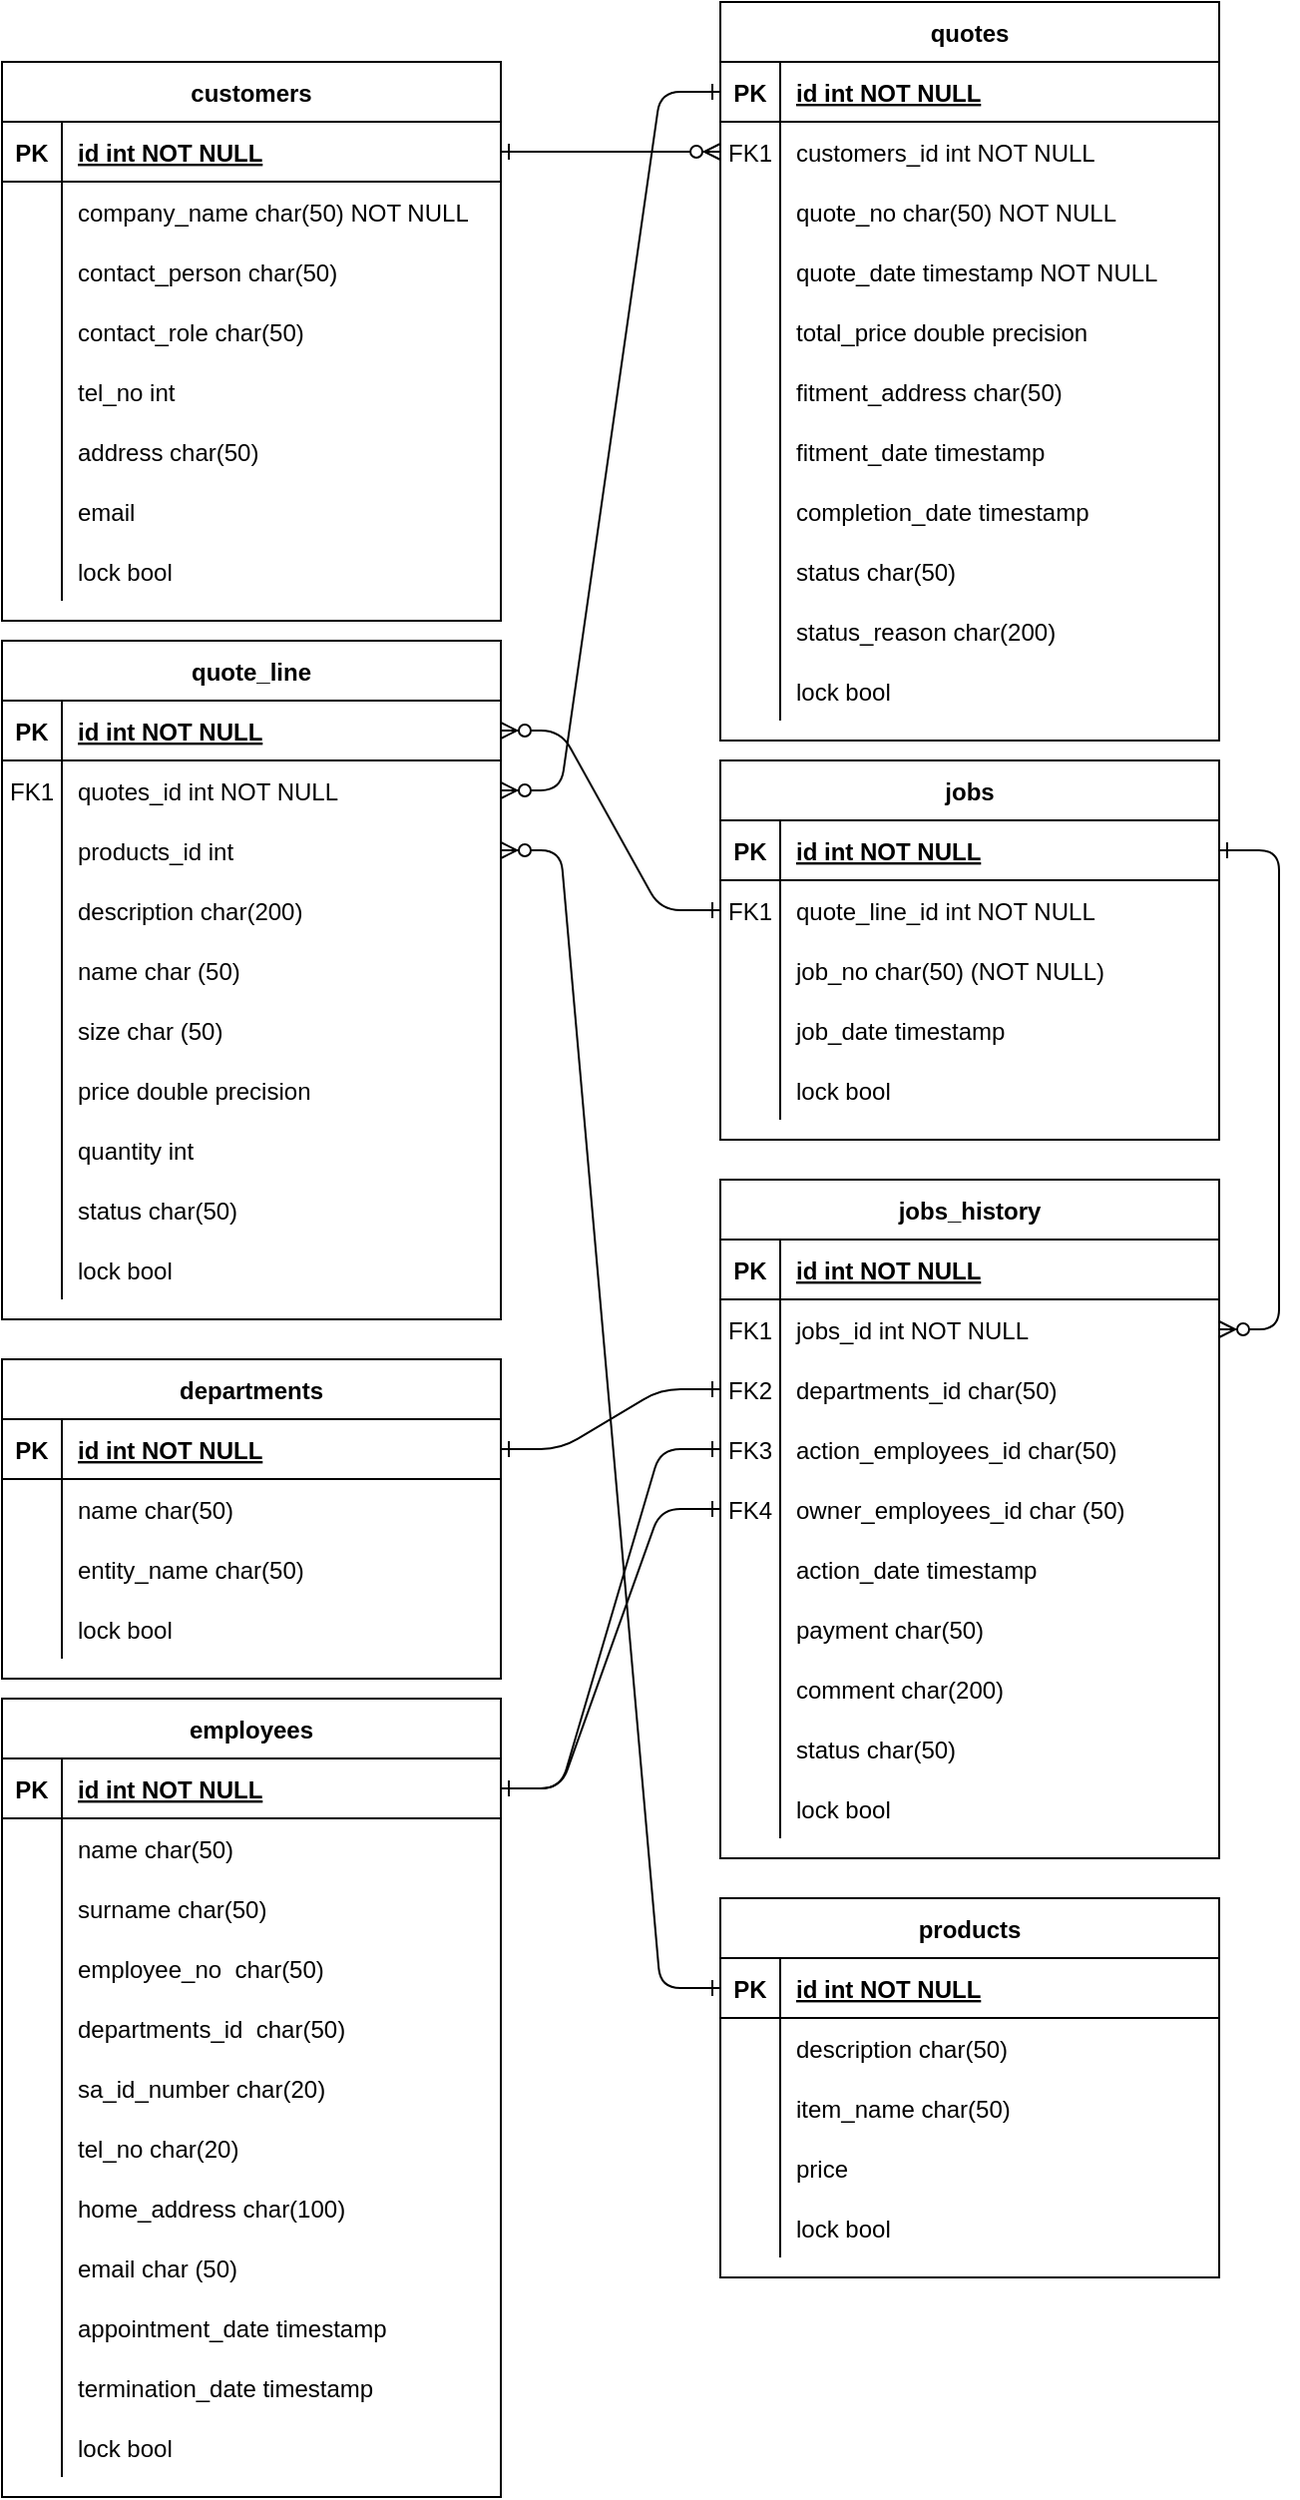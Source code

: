<mxfile version="20.8.16" type="device"><diagram id="R2lEEEUBdFMjLlhIrx00" name="Page-1"><mxGraphModel dx="1114" dy="1756" grid="1" gridSize="10" guides="1" tooltips="1" connect="1" arrows="1" fold="1" page="1" pageScale="1" pageWidth="850" pageHeight="1100" math="0" shadow="0" extFonts="Permanent Marker^https://fonts.googleapis.com/css?family=Permanent+Marker"><root><mxCell id="0"/><mxCell id="1" parent="0"/><mxCell id="C-vyLk0tnHw3VtMMgP7b-1" value="" style="edgeStyle=entityRelationEdgeStyle;endArrow=ERzeroToMany;startArrow=ERone;endFill=1;startFill=0;" parent="1" source="C-vyLk0tnHw3VtMMgP7b-24" target="C-vyLk0tnHw3VtMMgP7b-6" edge="1"><mxGeometry width="100" height="100" relative="1" as="geometry"><mxPoint x="340" y="720" as="sourcePoint"/><mxPoint x="440" y="620" as="targetPoint"/></mxGeometry></mxCell><mxCell id="C-vyLk0tnHw3VtMMgP7b-12" value="" style="edgeStyle=entityRelationEdgeStyle;endArrow=ERzeroToMany;startArrow=ERone;endFill=1;startFill=0;" parent="1" source="C-vyLk0tnHw3VtMMgP7b-3" target="C-vyLk0tnHw3VtMMgP7b-17" edge="1"><mxGeometry width="100" height="100" relative="1" as="geometry"><mxPoint x="400" y="180" as="sourcePoint"/><mxPoint x="460" y="205" as="targetPoint"/></mxGeometry></mxCell><mxCell id="C-vyLk0tnHw3VtMMgP7b-2" value="quotes" style="shape=table;startSize=30;container=1;collapsible=1;childLayout=tableLayout;fixedRows=1;rowLines=0;fontStyle=1;align=center;resizeLast=1;" parent="1" vertex="1"><mxGeometry x="400" y="-10" width="250" height="370" as="geometry"/></mxCell><mxCell id="C-vyLk0tnHw3VtMMgP7b-3" value="" style="shape=partialRectangle;collapsible=0;dropTarget=0;pointerEvents=0;fillColor=none;points=[[0,0.5],[1,0.5]];portConstraint=eastwest;top=0;left=0;right=0;bottom=1;" parent="C-vyLk0tnHw3VtMMgP7b-2" vertex="1"><mxGeometry y="30" width="250" height="30" as="geometry"/></mxCell><mxCell id="C-vyLk0tnHw3VtMMgP7b-4" value="PK" style="shape=partialRectangle;overflow=hidden;connectable=0;fillColor=none;top=0;left=0;bottom=0;right=0;fontStyle=1;" parent="C-vyLk0tnHw3VtMMgP7b-3" vertex="1"><mxGeometry width="30" height="30" as="geometry"><mxRectangle width="30" height="30" as="alternateBounds"/></mxGeometry></mxCell><mxCell id="C-vyLk0tnHw3VtMMgP7b-5" value="id int NOT NULL " style="shape=partialRectangle;overflow=hidden;connectable=0;fillColor=none;top=0;left=0;bottom=0;right=0;align=left;spacingLeft=6;fontStyle=5;" parent="C-vyLk0tnHw3VtMMgP7b-3" vertex="1"><mxGeometry x="30" width="220" height="30" as="geometry"><mxRectangle width="220" height="30" as="alternateBounds"/></mxGeometry></mxCell><mxCell id="C-vyLk0tnHw3VtMMgP7b-6" value="" style="shape=partialRectangle;collapsible=0;dropTarget=0;pointerEvents=0;fillColor=none;points=[[0,0.5],[1,0.5]];portConstraint=eastwest;top=0;left=0;right=0;bottom=0;" parent="C-vyLk0tnHw3VtMMgP7b-2" vertex="1"><mxGeometry y="60" width="250" height="30" as="geometry"/></mxCell><mxCell id="C-vyLk0tnHw3VtMMgP7b-7" value="FK1" style="shape=partialRectangle;overflow=hidden;connectable=0;fillColor=none;top=0;left=0;bottom=0;right=0;" parent="C-vyLk0tnHw3VtMMgP7b-6" vertex="1"><mxGeometry width="30" height="30" as="geometry"><mxRectangle width="30" height="30" as="alternateBounds"/></mxGeometry></mxCell><mxCell id="C-vyLk0tnHw3VtMMgP7b-8" value="customers_id int NOT NULL" style="shape=partialRectangle;overflow=hidden;connectable=0;fillColor=none;top=0;left=0;bottom=0;right=0;align=left;spacingLeft=6;" parent="C-vyLk0tnHw3VtMMgP7b-6" vertex="1"><mxGeometry x="30" width="220" height="30" as="geometry"><mxRectangle width="220" height="30" as="alternateBounds"/></mxGeometry></mxCell><mxCell id="jFoM1Kp_T9o5FJeB5pOE-1" style="shape=partialRectangle;collapsible=0;dropTarget=0;pointerEvents=0;fillColor=none;points=[[0,0.5],[1,0.5]];portConstraint=eastwest;top=0;left=0;right=0;bottom=0;" parent="C-vyLk0tnHw3VtMMgP7b-2" vertex="1"><mxGeometry y="90" width="250" height="30" as="geometry"/></mxCell><mxCell id="jFoM1Kp_T9o5FJeB5pOE-2" style="shape=partialRectangle;overflow=hidden;connectable=0;fillColor=none;top=0;left=0;bottom=0;right=0;" parent="jFoM1Kp_T9o5FJeB5pOE-1" vertex="1"><mxGeometry width="30" height="30" as="geometry"><mxRectangle width="30" height="30" as="alternateBounds"/></mxGeometry></mxCell><mxCell id="jFoM1Kp_T9o5FJeB5pOE-3" value="quote_no char(50) NOT NULL" style="shape=partialRectangle;overflow=hidden;connectable=0;fillColor=none;top=0;left=0;bottom=0;right=0;align=left;spacingLeft=6;" parent="jFoM1Kp_T9o5FJeB5pOE-1" vertex="1"><mxGeometry x="30" width="220" height="30" as="geometry"><mxRectangle width="220" height="30" as="alternateBounds"/></mxGeometry></mxCell><mxCell id="C-vyLk0tnHw3VtMMgP7b-9" value="" style="shape=partialRectangle;collapsible=0;dropTarget=0;pointerEvents=0;fillColor=none;points=[[0,0.5],[1,0.5]];portConstraint=eastwest;top=0;left=0;right=0;bottom=0;" parent="C-vyLk0tnHw3VtMMgP7b-2" vertex="1"><mxGeometry y="120" width="250" height="30" as="geometry"/></mxCell><mxCell id="C-vyLk0tnHw3VtMMgP7b-10" value="" style="shape=partialRectangle;overflow=hidden;connectable=0;fillColor=none;top=0;left=0;bottom=0;right=0;" parent="C-vyLk0tnHw3VtMMgP7b-9" vertex="1"><mxGeometry width="30" height="30" as="geometry"><mxRectangle width="30" height="30" as="alternateBounds"/></mxGeometry></mxCell><mxCell id="C-vyLk0tnHw3VtMMgP7b-11" value="quote_date timestamp NOT NULL" style="shape=partialRectangle;overflow=hidden;connectable=0;fillColor=none;top=0;left=0;bottom=0;right=0;align=left;spacingLeft=6;" parent="C-vyLk0tnHw3VtMMgP7b-9" vertex="1"><mxGeometry x="30" width="220" height="30" as="geometry"><mxRectangle width="220" height="30" as="alternateBounds"/></mxGeometry></mxCell><mxCell id="3TmfsBBcvM5YdhhJlk3C-30" style="shape=partialRectangle;collapsible=0;dropTarget=0;pointerEvents=0;fillColor=none;points=[[0,0.5],[1,0.5]];portConstraint=eastwest;top=0;left=0;right=0;bottom=0;" parent="C-vyLk0tnHw3VtMMgP7b-2" vertex="1"><mxGeometry y="150" width="250" height="30" as="geometry"/></mxCell><mxCell id="3TmfsBBcvM5YdhhJlk3C-31" style="shape=partialRectangle;overflow=hidden;connectable=0;fillColor=none;top=0;left=0;bottom=0;right=0;" parent="3TmfsBBcvM5YdhhJlk3C-30" vertex="1"><mxGeometry width="30" height="30" as="geometry"><mxRectangle width="30" height="30" as="alternateBounds"/></mxGeometry></mxCell><mxCell id="3TmfsBBcvM5YdhhJlk3C-32" value="total_price double precision" style="shape=partialRectangle;overflow=hidden;connectable=0;fillColor=none;top=0;left=0;bottom=0;right=0;align=left;spacingLeft=6;" parent="3TmfsBBcvM5YdhhJlk3C-30" vertex="1"><mxGeometry x="30" width="220" height="30" as="geometry"><mxRectangle width="220" height="30" as="alternateBounds"/></mxGeometry></mxCell><mxCell id="FB1OPEg1ZuD9AnKeBbba-17" style="shape=partialRectangle;collapsible=0;dropTarget=0;pointerEvents=0;fillColor=none;points=[[0,0.5],[1,0.5]];portConstraint=eastwest;top=0;left=0;right=0;bottom=0;" parent="C-vyLk0tnHw3VtMMgP7b-2" vertex="1"><mxGeometry y="180" width="250" height="30" as="geometry"/></mxCell><mxCell id="FB1OPEg1ZuD9AnKeBbba-18" style="shape=partialRectangle;overflow=hidden;connectable=0;fillColor=none;top=0;left=0;bottom=0;right=0;" parent="FB1OPEg1ZuD9AnKeBbba-17" vertex="1"><mxGeometry width="30" height="30" as="geometry"><mxRectangle width="30" height="30" as="alternateBounds"/></mxGeometry></mxCell><mxCell id="FB1OPEg1ZuD9AnKeBbba-19" value="fitment_address char(50)" style="shape=partialRectangle;overflow=hidden;connectable=0;fillColor=none;top=0;left=0;bottom=0;right=0;align=left;spacingLeft=6;" parent="FB1OPEg1ZuD9AnKeBbba-17" vertex="1"><mxGeometry x="30" width="220" height="30" as="geometry"><mxRectangle width="220" height="30" as="alternateBounds"/></mxGeometry></mxCell><mxCell id="7Ay6dKPP_uWzEnjEHkC3-14" style="shape=partialRectangle;collapsible=0;dropTarget=0;pointerEvents=0;fillColor=none;points=[[0,0.5],[1,0.5]];portConstraint=eastwest;top=0;left=0;right=0;bottom=0;" parent="C-vyLk0tnHw3VtMMgP7b-2" vertex="1"><mxGeometry y="210" width="250" height="30" as="geometry"/></mxCell><mxCell id="7Ay6dKPP_uWzEnjEHkC3-15" style="shape=partialRectangle;overflow=hidden;connectable=0;fillColor=none;top=0;left=0;bottom=0;right=0;" parent="7Ay6dKPP_uWzEnjEHkC3-14" vertex="1"><mxGeometry width="30" height="30" as="geometry"><mxRectangle width="30" height="30" as="alternateBounds"/></mxGeometry></mxCell><mxCell id="7Ay6dKPP_uWzEnjEHkC3-16" style="shape=partialRectangle;overflow=hidden;connectable=0;fillColor=none;top=0;left=0;bottom=0;right=0;align=left;spacingLeft=6;" parent="7Ay6dKPP_uWzEnjEHkC3-14" vertex="1"><mxGeometry x="30" width="220" height="30" as="geometry"><mxRectangle width="220" height="30" as="alternateBounds"/></mxGeometry></mxCell><mxCell id="FB1OPEg1ZuD9AnKeBbba-23" style="shape=partialRectangle;collapsible=0;dropTarget=0;pointerEvents=0;fillColor=none;points=[[0,0.5],[1,0.5]];portConstraint=eastwest;top=0;left=0;right=0;bottom=0;" parent="C-vyLk0tnHw3VtMMgP7b-2" vertex="1"><mxGeometry y="240" width="250" height="30" as="geometry"/></mxCell><mxCell id="FB1OPEg1ZuD9AnKeBbba-24" style="shape=partialRectangle;overflow=hidden;connectable=0;fillColor=none;top=0;left=0;bottom=0;right=0;" parent="FB1OPEg1ZuD9AnKeBbba-23" vertex="1"><mxGeometry width="30" height="30" as="geometry"><mxRectangle width="30" height="30" as="alternateBounds"/></mxGeometry></mxCell><mxCell id="FB1OPEg1ZuD9AnKeBbba-25" value="completion_date timestamp" style="shape=partialRectangle;overflow=hidden;connectable=0;fillColor=none;top=0;left=0;bottom=0;right=0;align=left;spacingLeft=6;" parent="FB1OPEg1ZuD9AnKeBbba-23" vertex="1"><mxGeometry x="30" width="220" height="30" as="geometry"><mxRectangle width="220" height="30" as="alternateBounds"/></mxGeometry></mxCell><mxCell id="3TmfsBBcvM5YdhhJlk3C-33" style="shape=partialRectangle;collapsible=0;dropTarget=0;pointerEvents=0;fillColor=none;points=[[0,0.5],[1,0.5]];portConstraint=eastwest;top=0;left=0;right=0;bottom=0;" parent="C-vyLk0tnHw3VtMMgP7b-2" vertex="1"><mxGeometry y="270" width="250" height="30" as="geometry"/></mxCell><mxCell id="3TmfsBBcvM5YdhhJlk3C-34" style="shape=partialRectangle;overflow=hidden;connectable=0;fillColor=none;top=0;left=0;bottom=0;right=0;" parent="3TmfsBBcvM5YdhhJlk3C-33" vertex="1"><mxGeometry width="30" height="30" as="geometry"><mxRectangle width="30" height="30" as="alternateBounds"/></mxGeometry></mxCell><mxCell id="3TmfsBBcvM5YdhhJlk3C-35" value="status char(50)" style="shape=partialRectangle;overflow=hidden;connectable=0;fillColor=none;top=0;left=0;bottom=0;right=0;align=left;spacingLeft=6;" parent="3TmfsBBcvM5YdhhJlk3C-33" vertex="1"><mxGeometry x="30" width="220" height="30" as="geometry"><mxRectangle width="220" height="30" as="alternateBounds"/></mxGeometry></mxCell><mxCell id="en87KLeKevSdw_1rNjUk-1" style="shape=partialRectangle;collapsible=0;dropTarget=0;pointerEvents=0;fillColor=none;points=[[0,0.5],[1,0.5]];portConstraint=eastwest;top=0;left=0;right=0;bottom=0;" parent="C-vyLk0tnHw3VtMMgP7b-2" vertex="1"><mxGeometry y="300" width="250" height="30" as="geometry"/></mxCell><mxCell id="en87KLeKevSdw_1rNjUk-2" style="shape=partialRectangle;overflow=hidden;connectable=0;fillColor=none;top=0;left=0;bottom=0;right=0;" parent="en87KLeKevSdw_1rNjUk-1" vertex="1"><mxGeometry width="30" height="30" as="geometry"><mxRectangle width="30" height="30" as="alternateBounds"/></mxGeometry></mxCell><mxCell id="en87KLeKevSdw_1rNjUk-3" value="status_reason char(200)" style="shape=partialRectangle;overflow=hidden;connectable=0;fillColor=none;top=0;left=0;bottom=0;right=0;align=left;spacingLeft=6;" parent="en87KLeKevSdw_1rNjUk-1" vertex="1"><mxGeometry x="30" width="220" height="30" as="geometry"><mxRectangle width="220" height="30" as="alternateBounds"/></mxGeometry></mxCell><mxCell id="zaKLfYlZfNqQEXxlXP6B-1" style="shape=partialRectangle;collapsible=0;dropTarget=0;pointerEvents=0;fillColor=none;points=[[0,0.5],[1,0.5]];portConstraint=eastwest;top=0;left=0;right=0;bottom=0;" parent="C-vyLk0tnHw3VtMMgP7b-2" vertex="1"><mxGeometry y="330" width="250" height="30" as="geometry"/></mxCell><mxCell id="zaKLfYlZfNqQEXxlXP6B-2" style="shape=partialRectangle;overflow=hidden;connectable=0;fillColor=none;top=0;left=0;bottom=0;right=0;" parent="zaKLfYlZfNqQEXxlXP6B-1" vertex="1"><mxGeometry width="30" height="30" as="geometry"><mxRectangle width="30" height="30" as="alternateBounds"/></mxGeometry></mxCell><mxCell id="zaKLfYlZfNqQEXxlXP6B-3" value="lock bool" style="shape=partialRectangle;overflow=hidden;connectable=0;fillColor=none;top=0;left=0;bottom=0;right=0;align=left;spacingLeft=6;" parent="zaKLfYlZfNqQEXxlXP6B-1" vertex="1"><mxGeometry x="30" width="220" height="30" as="geometry"><mxRectangle width="220" height="30" as="alternateBounds"/></mxGeometry></mxCell><mxCell id="C-vyLk0tnHw3VtMMgP7b-13" value="quote_line" style="shape=table;startSize=30;container=1;collapsible=1;childLayout=tableLayout;fixedRows=1;rowLines=0;fontStyle=1;align=center;resizeLast=1;" parent="1" vertex="1"><mxGeometry x="40" y="310" width="250" height="340" as="geometry"/></mxCell><mxCell id="C-vyLk0tnHw3VtMMgP7b-14" value="" style="shape=partialRectangle;collapsible=0;dropTarget=0;pointerEvents=0;fillColor=none;points=[[0,0.5],[1,0.5]];portConstraint=eastwest;top=0;left=0;right=0;bottom=1;" parent="C-vyLk0tnHw3VtMMgP7b-13" vertex="1"><mxGeometry y="30" width="250" height="30" as="geometry"/></mxCell><mxCell id="C-vyLk0tnHw3VtMMgP7b-15" value="PK" style="shape=partialRectangle;overflow=hidden;connectable=0;fillColor=none;top=0;left=0;bottom=0;right=0;fontStyle=1;" parent="C-vyLk0tnHw3VtMMgP7b-14" vertex="1"><mxGeometry width="30" height="30" as="geometry"><mxRectangle width="30" height="30" as="alternateBounds"/></mxGeometry></mxCell><mxCell id="C-vyLk0tnHw3VtMMgP7b-16" value="id int NOT NULL " style="shape=partialRectangle;overflow=hidden;connectable=0;fillColor=none;top=0;left=0;bottom=0;right=0;align=left;spacingLeft=6;fontStyle=5;" parent="C-vyLk0tnHw3VtMMgP7b-14" vertex="1"><mxGeometry x="30" width="220" height="30" as="geometry"><mxRectangle width="220" height="30" as="alternateBounds"/></mxGeometry></mxCell><mxCell id="C-vyLk0tnHw3VtMMgP7b-17" value="" style="shape=partialRectangle;collapsible=0;dropTarget=0;pointerEvents=0;fillColor=none;points=[[0,0.5],[1,0.5]];portConstraint=eastwest;top=0;left=0;right=0;bottom=0;" parent="C-vyLk0tnHw3VtMMgP7b-13" vertex="1"><mxGeometry y="60" width="250" height="30" as="geometry"/></mxCell><mxCell id="C-vyLk0tnHw3VtMMgP7b-18" value="FK1" style="shape=partialRectangle;overflow=hidden;connectable=0;fillColor=none;top=0;left=0;bottom=0;right=0;" parent="C-vyLk0tnHw3VtMMgP7b-17" vertex="1"><mxGeometry width="30" height="30" as="geometry"><mxRectangle width="30" height="30" as="alternateBounds"/></mxGeometry></mxCell><mxCell id="C-vyLk0tnHw3VtMMgP7b-19" value="quotes_id int NOT NULL" style="shape=partialRectangle;overflow=hidden;connectable=0;fillColor=none;top=0;left=0;bottom=0;right=0;align=left;spacingLeft=6;" parent="C-vyLk0tnHw3VtMMgP7b-17" vertex="1"><mxGeometry x="30" width="220" height="30" as="geometry"><mxRectangle width="220" height="30" as="alternateBounds"/></mxGeometry></mxCell><mxCell id="FB1OPEg1ZuD9AnKeBbba-34" style="shape=partialRectangle;collapsible=0;dropTarget=0;pointerEvents=0;fillColor=none;points=[[0,0.5],[1,0.5]];portConstraint=eastwest;top=0;left=0;right=0;bottom=0;" parent="C-vyLk0tnHw3VtMMgP7b-13" vertex="1"><mxGeometry y="90" width="250" height="30" as="geometry"/></mxCell><mxCell id="FB1OPEg1ZuD9AnKeBbba-35" style="shape=partialRectangle;overflow=hidden;connectable=0;fillColor=none;top=0;left=0;bottom=0;right=0;" parent="FB1OPEg1ZuD9AnKeBbba-34" vertex="1"><mxGeometry width="30" height="30" as="geometry"><mxRectangle width="30" height="30" as="alternateBounds"/></mxGeometry></mxCell><mxCell id="FB1OPEg1ZuD9AnKeBbba-36" value="products_id int" style="shape=partialRectangle;overflow=hidden;connectable=0;fillColor=none;top=0;left=0;bottom=0;right=0;align=left;spacingLeft=6;" parent="FB1OPEg1ZuD9AnKeBbba-34" vertex="1"><mxGeometry x="30" width="220" height="30" as="geometry"><mxRectangle width="220" height="30" as="alternateBounds"/></mxGeometry></mxCell><mxCell id="C-vyLk0tnHw3VtMMgP7b-20" value="" style="shape=partialRectangle;collapsible=0;dropTarget=0;pointerEvents=0;fillColor=none;points=[[0,0.5],[1,0.5]];portConstraint=eastwest;top=0;left=0;right=0;bottom=0;" parent="C-vyLk0tnHw3VtMMgP7b-13" vertex="1"><mxGeometry y="120" width="250" height="30" as="geometry"/></mxCell><mxCell id="C-vyLk0tnHw3VtMMgP7b-21" value="" style="shape=partialRectangle;overflow=hidden;connectable=0;fillColor=none;top=0;left=0;bottom=0;right=0;" parent="C-vyLk0tnHw3VtMMgP7b-20" vertex="1"><mxGeometry width="30" height="30" as="geometry"><mxRectangle width="30" height="30" as="alternateBounds"/></mxGeometry></mxCell><mxCell id="C-vyLk0tnHw3VtMMgP7b-22" value="description char(200)" style="shape=partialRectangle;overflow=hidden;connectable=0;fillColor=none;top=0;left=0;bottom=0;right=0;align=left;spacingLeft=6;" parent="C-vyLk0tnHw3VtMMgP7b-20" vertex="1"><mxGeometry x="30" width="220" height="30" as="geometry"><mxRectangle width="220" height="30" as="alternateBounds"/></mxGeometry></mxCell><mxCell id="sXZGP4VxwCqQMfTTvOOL-1" style="shape=partialRectangle;collapsible=0;dropTarget=0;pointerEvents=0;fillColor=none;points=[[0,0.5],[1,0.5]];portConstraint=eastwest;top=0;left=0;right=0;bottom=0;" parent="C-vyLk0tnHw3VtMMgP7b-13" vertex="1"><mxGeometry y="150" width="250" height="30" as="geometry"/></mxCell><mxCell id="sXZGP4VxwCqQMfTTvOOL-2" style="shape=partialRectangle;overflow=hidden;connectable=0;fillColor=none;top=0;left=0;bottom=0;right=0;" parent="sXZGP4VxwCqQMfTTvOOL-1" vertex="1"><mxGeometry width="30" height="30" as="geometry"><mxRectangle width="30" height="30" as="alternateBounds"/></mxGeometry></mxCell><mxCell id="sXZGP4VxwCqQMfTTvOOL-3" value="name char (50)" style="shape=partialRectangle;overflow=hidden;connectable=0;fillColor=none;top=0;left=0;bottom=0;right=0;align=left;spacingLeft=6;" parent="sXZGP4VxwCqQMfTTvOOL-1" vertex="1"><mxGeometry x="30" width="220" height="30" as="geometry"><mxRectangle width="220" height="30" as="alternateBounds"/></mxGeometry></mxCell><mxCell id="sXZGP4VxwCqQMfTTvOOL-4" style="shape=partialRectangle;collapsible=0;dropTarget=0;pointerEvents=0;fillColor=none;points=[[0,0.5],[1,0.5]];portConstraint=eastwest;top=0;left=0;right=0;bottom=0;" parent="C-vyLk0tnHw3VtMMgP7b-13" vertex="1"><mxGeometry y="180" width="250" height="30" as="geometry"/></mxCell><mxCell id="sXZGP4VxwCqQMfTTvOOL-5" style="shape=partialRectangle;overflow=hidden;connectable=0;fillColor=none;top=0;left=0;bottom=0;right=0;" parent="sXZGP4VxwCqQMfTTvOOL-4" vertex="1"><mxGeometry width="30" height="30" as="geometry"><mxRectangle width="30" height="30" as="alternateBounds"/></mxGeometry></mxCell><mxCell id="sXZGP4VxwCqQMfTTvOOL-6" value="size char (50)" style="shape=partialRectangle;overflow=hidden;connectable=0;fillColor=none;top=0;left=0;bottom=0;right=0;align=left;spacingLeft=6;" parent="sXZGP4VxwCqQMfTTvOOL-4" vertex="1"><mxGeometry x="30" width="220" height="30" as="geometry"><mxRectangle width="220" height="30" as="alternateBounds"/></mxGeometry></mxCell><mxCell id="3TmfsBBcvM5YdhhJlk3C-36" style="shape=partialRectangle;collapsible=0;dropTarget=0;pointerEvents=0;fillColor=none;points=[[0,0.5],[1,0.5]];portConstraint=eastwest;top=0;left=0;right=0;bottom=0;" parent="C-vyLk0tnHw3VtMMgP7b-13" vertex="1"><mxGeometry y="210" width="250" height="30" as="geometry"/></mxCell><mxCell id="3TmfsBBcvM5YdhhJlk3C-37" style="shape=partialRectangle;overflow=hidden;connectable=0;fillColor=none;top=0;left=0;bottom=0;right=0;" parent="3TmfsBBcvM5YdhhJlk3C-36" vertex="1"><mxGeometry width="30" height="30" as="geometry"><mxRectangle width="30" height="30" as="alternateBounds"/></mxGeometry></mxCell><mxCell id="3TmfsBBcvM5YdhhJlk3C-38" value="price double precision" style="shape=partialRectangle;overflow=hidden;connectable=0;fillColor=none;top=0;left=0;bottom=0;right=0;align=left;spacingLeft=6;" parent="3TmfsBBcvM5YdhhJlk3C-36" vertex="1"><mxGeometry x="30" width="220" height="30" as="geometry"><mxRectangle width="220" height="30" as="alternateBounds"/></mxGeometry></mxCell><mxCell id="3TmfsBBcvM5YdhhJlk3C-39" style="shape=partialRectangle;collapsible=0;dropTarget=0;pointerEvents=0;fillColor=none;points=[[0,0.5],[1,0.5]];portConstraint=eastwest;top=0;left=0;right=0;bottom=0;" parent="C-vyLk0tnHw3VtMMgP7b-13" vertex="1"><mxGeometry y="240" width="250" height="30" as="geometry"/></mxCell><mxCell id="3TmfsBBcvM5YdhhJlk3C-40" style="shape=partialRectangle;overflow=hidden;connectable=0;fillColor=none;top=0;left=0;bottom=0;right=0;" parent="3TmfsBBcvM5YdhhJlk3C-39" vertex="1"><mxGeometry width="30" height="30" as="geometry"><mxRectangle width="30" height="30" as="alternateBounds"/></mxGeometry></mxCell><mxCell id="3TmfsBBcvM5YdhhJlk3C-41" value="quantity int" style="shape=partialRectangle;overflow=hidden;connectable=0;fillColor=none;top=0;left=0;bottom=0;right=0;align=left;spacingLeft=6;" parent="3TmfsBBcvM5YdhhJlk3C-39" vertex="1"><mxGeometry x="30" width="220" height="30" as="geometry"><mxRectangle width="220" height="30" as="alternateBounds"/></mxGeometry></mxCell><mxCell id="3TmfsBBcvM5YdhhJlk3C-42" style="shape=partialRectangle;collapsible=0;dropTarget=0;pointerEvents=0;fillColor=none;points=[[0,0.5],[1,0.5]];portConstraint=eastwest;top=0;left=0;right=0;bottom=0;" parent="C-vyLk0tnHw3VtMMgP7b-13" vertex="1"><mxGeometry y="270" width="250" height="30" as="geometry"/></mxCell><mxCell id="3TmfsBBcvM5YdhhJlk3C-43" style="shape=partialRectangle;overflow=hidden;connectable=0;fillColor=none;top=0;left=0;bottom=0;right=0;" parent="3TmfsBBcvM5YdhhJlk3C-42" vertex="1"><mxGeometry width="30" height="30" as="geometry"><mxRectangle width="30" height="30" as="alternateBounds"/></mxGeometry></mxCell><mxCell id="3TmfsBBcvM5YdhhJlk3C-44" value="status char(50)" style="shape=partialRectangle;overflow=hidden;connectable=0;fillColor=none;top=0;left=0;bottom=0;right=0;align=left;spacingLeft=6;" parent="3TmfsBBcvM5YdhhJlk3C-42" vertex="1"><mxGeometry x="30" width="220" height="30" as="geometry"><mxRectangle width="220" height="30" as="alternateBounds"/></mxGeometry></mxCell><mxCell id="H_7WY91DjGlXR6KQ7gul-1" style="shape=partialRectangle;collapsible=0;dropTarget=0;pointerEvents=0;fillColor=none;points=[[0,0.5],[1,0.5]];portConstraint=eastwest;top=0;left=0;right=0;bottom=0;" parent="C-vyLk0tnHw3VtMMgP7b-13" vertex="1"><mxGeometry y="300" width="250" height="30" as="geometry"/></mxCell><mxCell id="H_7WY91DjGlXR6KQ7gul-2" style="shape=partialRectangle;overflow=hidden;connectable=0;fillColor=none;top=0;left=0;bottom=0;right=0;" parent="H_7WY91DjGlXR6KQ7gul-1" vertex="1"><mxGeometry width="30" height="30" as="geometry"><mxRectangle width="30" height="30" as="alternateBounds"/></mxGeometry></mxCell><mxCell id="H_7WY91DjGlXR6KQ7gul-3" value="lock bool" style="shape=partialRectangle;overflow=hidden;connectable=0;fillColor=none;top=0;left=0;bottom=0;right=0;align=left;spacingLeft=6;" parent="H_7WY91DjGlXR6KQ7gul-1" vertex="1"><mxGeometry x="30" width="220" height="30" as="geometry"><mxRectangle width="220" height="30" as="alternateBounds"/></mxGeometry></mxCell><mxCell id="C-vyLk0tnHw3VtMMgP7b-23" value="customers" style="shape=table;startSize=30;container=1;collapsible=1;childLayout=tableLayout;fixedRows=1;rowLines=0;fontStyle=1;align=center;resizeLast=1;" parent="1" vertex="1"><mxGeometry x="40" y="20" width="250" height="280" as="geometry"/></mxCell><mxCell id="C-vyLk0tnHw3VtMMgP7b-24" value="" style="shape=partialRectangle;collapsible=0;dropTarget=0;pointerEvents=0;fillColor=none;points=[[0,0.5],[1,0.5]];portConstraint=eastwest;top=0;left=0;right=0;bottom=1;" parent="C-vyLk0tnHw3VtMMgP7b-23" vertex="1"><mxGeometry y="30" width="250" height="30" as="geometry"/></mxCell><mxCell id="C-vyLk0tnHw3VtMMgP7b-25" value="PK" style="shape=partialRectangle;overflow=hidden;connectable=0;fillColor=none;top=0;left=0;bottom=0;right=0;fontStyle=1;" parent="C-vyLk0tnHw3VtMMgP7b-24" vertex="1"><mxGeometry width="30" height="30" as="geometry"><mxRectangle width="30" height="30" as="alternateBounds"/></mxGeometry></mxCell><mxCell id="C-vyLk0tnHw3VtMMgP7b-26" value="id int NOT NULL " style="shape=partialRectangle;overflow=hidden;connectable=0;fillColor=none;top=0;left=0;bottom=0;right=0;align=left;spacingLeft=6;fontStyle=5;" parent="C-vyLk0tnHw3VtMMgP7b-24" vertex="1"><mxGeometry x="30" width="220" height="30" as="geometry"><mxRectangle width="220" height="30" as="alternateBounds"/></mxGeometry></mxCell><mxCell id="C-vyLk0tnHw3VtMMgP7b-27" value="" style="shape=partialRectangle;collapsible=0;dropTarget=0;pointerEvents=0;fillColor=none;points=[[0,0.5],[1,0.5]];portConstraint=eastwest;top=0;left=0;right=0;bottom=0;" parent="C-vyLk0tnHw3VtMMgP7b-23" vertex="1"><mxGeometry y="60" width="250" height="30" as="geometry"/></mxCell><mxCell id="C-vyLk0tnHw3VtMMgP7b-28" value="" style="shape=partialRectangle;overflow=hidden;connectable=0;fillColor=none;top=0;left=0;bottom=0;right=0;" parent="C-vyLk0tnHw3VtMMgP7b-27" vertex="1"><mxGeometry width="30" height="30" as="geometry"><mxRectangle width="30" height="30" as="alternateBounds"/></mxGeometry></mxCell><mxCell id="C-vyLk0tnHw3VtMMgP7b-29" value="company_name char(50) NOT NULL" style="shape=partialRectangle;overflow=hidden;connectable=0;fillColor=none;top=0;left=0;bottom=0;right=0;align=left;spacingLeft=6;" parent="C-vyLk0tnHw3VtMMgP7b-27" vertex="1"><mxGeometry x="30" width="220" height="30" as="geometry"><mxRectangle width="220" height="30" as="alternateBounds"/></mxGeometry></mxCell><mxCell id="7Ay6dKPP_uWzEnjEHkC3-1" style="shape=partialRectangle;collapsible=0;dropTarget=0;pointerEvents=0;fillColor=none;points=[[0,0.5],[1,0.5]];portConstraint=eastwest;top=0;left=0;right=0;bottom=0;" parent="C-vyLk0tnHw3VtMMgP7b-23" vertex="1"><mxGeometry y="90" width="250" height="30" as="geometry"/></mxCell><mxCell id="7Ay6dKPP_uWzEnjEHkC3-2" style="shape=partialRectangle;overflow=hidden;connectable=0;fillColor=none;top=0;left=0;bottom=0;right=0;" parent="7Ay6dKPP_uWzEnjEHkC3-1" vertex="1"><mxGeometry width="30" height="30" as="geometry"><mxRectangle width="30" height="30" as="alternateBounds"/></mxGeometry></mxCell><mxCell id="7Ay6dKPP_uWzEnjEHkC3-3" value="contact_person char(50)" style="shape=partialRectangle;overflow=hidden;connectable=0;fillColor=none;top=0;left=0;bottom=0;right=0;align=left;spacingLeft=6;" parent="7Ay6dKPP_uWzEnjEHkC3-1" vertex="1"><mxGeometry x="30" width="220" height="30" as="geometry"><mxRectangle width="220" height="30" as="alternateBounds"/></mxGeometry></mxCell><mxCell id="7Ay6dKPP_uWzEnjEHkC3-4" style="shape=partialRectangle;collapsible=0;dropTarget=0;pointerEvents=0;fillColor=none;points=[[0,0.5],[1,0.5]];portConstraint=eastwest;top=0;left=0;right=0;bottom=0;" parent="C-vyLk0tnHw3VtMMgP7b-23" vertex="1"><mxGeometry y="120" width="250" height="30" as="geometry"/></mxCell><mxCell id="7Ay6dKPP_uWzEnjEHkC3-5" style="shape=partialRectangle;overflow=hidden;connectable=0;fillColor=none;top=0;left=0;bottom=0;right=0;" parent="7Ay6dKPP_uWzEnjEHkC3-4" vertex="1"><mxGeometry width="30" height="30" as="geometry"><mxRectangle width="30" height="30" as="alternateBounds"/></mxGeometry></mxCell><mxCell id="7Ay6dKPP_uWzEnjEHkC3-6" value="contact_role char(50)" style="shape=partialRectangle;overflow=hidden;connectable=0;fillColor=none;top=0;left=0;bottom=0;right=0;align=left;spacingLeft=6;" parent="7Ay6dKPP_uWzEnjEHkC3-4" vertex="1"><mxGeometry x="30" width="220" height="30" as="geometry"><mxRectangle width="220" height="30" as="alternateBounds"/></mxGeometry></mxCell><mxCell id="3TmfsBBcvM5YdhhJlk3C-21" style="shape=partialRectangle;collapsible=0;dropTarget=0;pointerEvents=0;fillColor=none;points=[[0,0.5],[1,0.5]];portConstraint=eastwest;top=0;left=0;right=0;bottom=0;" parent="C-vyLk0tnHw3VtMMgP7b-23" vertex="1"><mxGeometry y="150" width="250" height="30" as="geometry"/></mxCell><mxCell id="3TmfsBBcvM5YdhhJlk3C-22" style="shape=partialRectangle;overflow=hidden;connectable=0;fillColor=none;top=0;left=0;bottom=0;right=0;" parent="3TmfsBBcvM5YdhhJlk3C-21" vertex="1"><mxGeometry width="30" height="30" as="geometry"><mxRectangle width="30" height="30" as="alternateBounds"/></mxGeometry></mxCell><mxCell id="3TmfsBBcvM5YdhhJlk3C-23" value="tel_no int " style="shape=partialRectangle;overflow=hidden;connectable=0;fillColor=none;top=0;left=0;bottom=0;right=0;align=left;spacingLeft=6;" parent="3TmfsBBcvM5YdhhJlk3C-21" vertex="1"><mxGeometry x="30" width="220" height="30" as="geometry"><mxRectangle width="220" height="30" as="alternateBounds"/></mxGeometry></mxCell><mxCell id="3TmfsBBcvM5YdhhJlk3C-24" style="shape=partialRectangle;collapsible=0;dropTarget=0;pointerEvents=0;fillColor=none;points=[[0,0.5],[1,0.5]];portConstraint=eastwest;top=0;left=0;right=0;bottom=0;" parent="C-vyLk0tnHw3VtMMgP7b-23" vertex="1"><mxGeometry y="180" width="250" height="30" as="geometry"/></mxCell><mxCell id="3TmfsBBcvM5YdhhJlk3C-25" style="shape=partialRectangle;overflow=hidden;connectable=0;fillColor=none;top=0;left=0;bottom=0;right=0;" parent="3TmfsBBcvM5YdhhJlk3C-24" vertex="1"><mxGeometry width="30" height="30" as="geometry"><mxRectangle width="30" height="30" as="alternateBounds"/></mxGeometry></mxCell><mxCell id="3TmfsBBcvM5YdhhJlk3C-26" value="address char(50)" style="shape=partialRectangle;overflow=hidden;connectable=0;fillColor=none;top=0;left=0;bottom=0;right=0;align=left;spacingLeft=6;" parent="3TmfsBBcvM5YdhhJlk3C-24" vertex="1"><mxGeometry x="30" width="220" height="30" as="geometry"><mxRectangle width="220" height="30" as="alternateBounds"/></mxGeometry></mxCell><mxCell id="3TmfsBBcvM5YdhhJlk3C-27" style="shape=partialRectangle;collapsible=0;dropTarget=0;pointerEvents=0;fillColor=none;points=[[0,0.5],[1,0.5]];portConstraint=eastwest;top=0;left=0;right=0;bottom=0;" parent="C-vyLk0tnHw3VtMMgP7b-23" vertex="1"><mxGeometry y="210" width="250" height="30" as="geometry"/></mxCell><mxCell id="3TmfsBBcvM5YdhhJlk3C-28" style="shape=partialRectangle;overflow=hidden;connectable=0;fillColor=none;top=0;left=0;bottom=0;right=0;" parent="3TmfsBBcvM5YdhhJlk3C-27" vertex="1"><mxGeometry width="30" height="30" as="geometry"><mxRectangle width="30" height="30" as="alternateBounds"/></mxGeometry></mxCell><mxCell id="3TmfsBBcvM5YdhhJlk3C-29" value="email" style="shape=partialRectangle;overflow=hidden;connectable=0;fillColor=none;top=0;left=0;bottom=0;right=0;align=left;spacingLeft=6;" parent="3TmfsBBcvM5YdhhJlk3C-27" vertex="1"><mxGeometry x="30" width="220" height="30" as="geometry"><mxRectangle width="220" height="30" as="alternateBounds"/></mxGeometry></mxCell><mxCell id="1XkcZois5Ievd6IAJ_b_-1" style="shape=partialRectangle;collapsible=0;dropTarget=0;pointerEvents=0;fillColor=none;points=[[0,0.5],[1,0.5]];portConstraint=eastwest;top=0;left=0;right=0;bottom=0;" parent="C-vyLk0tnHw3VtMMgP7b-23" vertex="1"><mxGeometry y="240" width="250" height="30" as="geometry"/></mxCell><mxCell id="1XkcZois5Ievd6IAJ_b_-2" style="shape=partialRectangle;overflow=hidden;connectable=0;fillColor=none;top=0;left=0;bottom=0;right=0;" parent="1XkcZois5Ievd6IAJ_b_-1" vertex="1"><mxGeometry width="30" height="30" as="geometry"><mxRectangle width="30" height="30" as="alternateBounds"/></mxGeometry></mxCell><mxCell id="1XkcZois5Ievd6IAJ_b_-3" value="lock bool" style="shape=partialRectangle;overflow=hidden;connectable=0;fillColor=none;top=0;left=0;bottom=0;right=0;align=left;spacingLeft=6;" parent="1XkcZois5Ievd6IAJ_b_-1" vertex="1"><mxGeometry x="30" width="220" height="30" as="geometry"><mxRectangle width="220" height="30" as="alternateBounds"/></mxGeometry></mxCell><mxCell id="3TmfsBBcvM5YdhhJlk3C-1" value="jobs" style="shape=table;startSize=30;container=1;collapsible=1;childLayout=tableLayout;fixedRows=1;rowLines=0;fontStyle=1;align=center;resizeLast=1;" parent="1" vertex="1"><mxGeometry x="400" y="370" width="250" height="190" as="geometry"/></mxCell><mxCell id="3TmfsBBcvM5YdhhJlk3C-2" value="" style="shape=partialRectangle;collapsible=0;dropTarget=0;pointerEvents=0;fillColor=none;points=[[0,0.5],[1,0.5]];portConstraint=eastwest;top=0;left=0;right=0;bottom=1;" parent="3TmfsBBcvM5YdhhJlk3C-1" vertex="1"><mxGeometry y="30" width="250" height="30" as="geometry"/></mxCell><mxCell id="3TmfsBBcvM5YdhhJlk3C-3" value="PK" style="shape=partialRectangle;overflow=hidden;connectable=0;fillColor=none;top=0;left=0;bottom=0;right=0;fontStyle=1;" parent="3TmfsBBcvM5YdhhJlk3C-2" vertex="1"><mxGeometry width="30" height="30" as="geometry"><mxRectangle width="30" height="30" as="alternateBounds"/></mxGeometry></mxCell><mxCell id="3TmfsBBcvM5YdhhJlk3C-4" value="id int NOT NULL " style="shape=partialRectangle;overflow=hidden;connectable=0;fillColor=none;top=0;left=0;bottom=0;right=0;align=left;spacingLeft=6;fontStyle=5;" parent="3TmfsBBcvM5YdhhJlk3C-2" vertex="1"><mxGeometry x="30" width="220" height="30" as="geometry"><mxRectangle width="220" height="30" as="alternateBounds"/></mxGeometry></mxCell><mxCell id="3TmfsBBcvM5YdhhJlk3C-5" value="" style="shape=partialRectangle;collapsible=0;dropTarget=0;pointerEvents=0;fillColor=none;points=[[0,0.5],[1,0.5]];portConstraint=eastwest;top=0;left=0;right=0;bottom=0;" parent="3TmfsBBcvM5YdhhJlk3C-1" vertex="1"><mxGeometry y="60" width="250" height="30" as="geometry"/></mxCell><mxCell id="3TmfsBBcvM5YdhhJlk3C-6" value="FK1" style="shape=partialRectangle;overflow=hidden;connectable=0;fillColor=none;top=0;left=0;bottom=0;right=0;" parent="3TmfsBBcvM5YdhhJlk3C-5" vertex="1"><mxGeometry width="30" height="30" as="geometry"><mxRectangle width="30" height="30" as="alternateBounds"/></mxGeometry></mxCell><mxCell id="3TmfsBBcvM5YdhhJlk3C-7" value="quote_line_id int NOT NULL" style="shape=partialRectangle;overflow=hidden;connectable=0;fillColor=none;top=0;left=0;bottom=0;right=0;align=left;spacingLeft=6;" parent="3TmfsBBcvM5YdhhJlk3C-5" vertex="1"><mxGeometry x="30" width="220" height="30" as="geometry"><mxRectangle width="220" height="30" as="alternateBounds"/></mxGeometry></mxCell><mxCell id="H_7WY91DjGlXR6KQ7gul-4" style="shape=partialRectangle;collapsible=0;dropTarget=0;pointerEvents=0;fillColor=none;points=[[0,0.5],[1,0.5]];portConstraint=eastwest;top=0;left=0;right=0;bottom=0;" parent="3TmfsBBcvM5YdhhJlk3C-1" vertex="1"><mxGeometry y="90" width="250" height="30" as="geometry"/></mxCell><mxCell id="H_7WY91DjGlXR6KQ7gul-5" style="shape=partialRectangle;overflow=hidden;connectable=0;fillColor=none;top=0;left=0;bottom=0;right=0;" parent="H_7WY91DjGlXR6KQ7gul-4" vertex="1"><mxGeometry width="30" height="30" as="geometry"><mxRectangle width="30" height="30" as="alternateBounds"/></mxGeometry></mxCell><mxCell id="H_7WY91DjGlXR6KQ7gul-6" value="job_no char(50) (NOT NULL)" style="shape=partialRectangle;overflow=hidden;connectable=0;fillColor=none;top=0;left=0;bottom=0;right=0;align=left;spacingLeft=6;" parent="H_7WY91DjGlXR6KQ7gul-4" vertex="1"><mxGeometry x="30" width="220" height="30" as="geometry"><mxRectangle width="220" height="30" as="alternateBounds"/></mxGeometry></mxCell><mxCell id="3TmfsBBcvM5YdhhJlk3C-46" style="shape=partialRectangle;collapsible=0;dropTarget=0;pointerEvents=0;fillColor=none;points=[[0,0.5],[1,0.5]];portConstraint=eastwest;top=0;left=0;right=0;bottom=0;" parent="3TmfsBBcvM5YdhhJlk3C-1" vertex="1"><mxGeometry y="120" width="250" height="30" as="geometry"/></mxCell><mxCell id="3TmfsBBcvM5YdhhJlk3C-47" value="" style="shape=partialRectangle;overflow=hidden;connectable=0;fillColor=none;top=0;left=0;bottom=0;right=0;" parent="3TmfsBBcvM5YdhhJlk3C-46" vertex="1"><mxGeometry width="30" height="30" as="geometry"><mxRectangle width="30" height="30" as="alternateBounds"/></mxGeometry></mxCell><mxCell id="3TmfsBBcvM5YdhhJlk3C-48" value="job_date timestamp" style="shape=partialRectangle;overflow=hidden;connectable=0;fillColor=none;top=0;left=0;bottom=0;right=0;align=left;spacingLeft=6;" parent="3TmfsBBcvM5YdhhJlk3C-46" vertex="1"><mxGeometry x="30" width="220" height="30" as="geometry"><mxRectangle width="220" height="30" as="alternateBounds"/></mxGeometry></mxCell><mxCell id="r1KeSTIXt58xLECUnFlx-1" style="shape=partialRectangle;collapsible=0;dropTarget=0;pointerEvents=0;fillColor=none;points=[[0,0.5],[1,0.5]];portConstraint=eastwest;top=0;left=0;right=0;bottom=0;" parent="3TmfsBBcvM5YdhhJlk3C-1" vertex="1"><mxGeometry y="150" width="250" height="30" as="geometry"/></mxCell><mxCell id="r1KeSTIXt58xLECUnFlx-2" style="shape=partialRectangle;overflow=hidden;connectable=0;fillColor=none;top=0;left=0;bottom=0;right=0;" parent="r1KeSTIXt58xLECUnFlx-1" vertex="1"><mxGeometry width="30" height="30" as="geometry"><mxRectangle width="30" height="30" as="alternateBounds"/></mxGeometry></mxCell><mxCell id="r1KeSTIXt58xLECUnFlx-3" value="lock bool" style="shape=partialRectangle;overflow=hidden;connectable=0;fillColor=none;top=0;left=0;bottom=0;right=0;align=left;spacingLeft=6;" parent="r1KeSTIXt58xLECUnFlx-1" vertex="1"><mxGeometry x="30" width="220" height="30" as="geometry"><mxRectangle width="220" height="30" as="alternateBounds"/></mxGeometry></mxCell><mxCell id="3TmfsBBcvM5YdhhJlk3C-11" value="employees" style="shape=table;startSize=30;container=1;collapsible=1;childLayout=tableLayout;fixedRows=1;rowLines=0;fontStyle=1;align=center;resizeLast=1;" parent="1" vertex="1"><mxGeometry x="40" y="840" width="250" height="400" as="geometry"/></mxCell><mxCell id="3TmfsBBcvM5YdhhJlk3C-12" value="" style="shape=partialRectangle;collapsible=0;dropTarget=0;pointerEvents=0;fillColor=none;points=[[0,0.5],[1,0.5]];portConstraint=eastwest;top=0;left=0;right=0;bottom=1;" parent="3TmfsBBcvM5YdhhJlk3C-11" vertex="1"><mxGeometry y="30" width="250" height="30" as="geometry"/></mxCell><mxCell id="3TmfsBBcvM5YdhhJlk3C-13" value="PK" style="shape=partialRectangle;overflow=hidden;connectable=0;fillColor=none;top=0;left=0;bottom=0;right=0;fontStyle=1;" parent="3TmfsBBcvM5YdhhJlk3C-12" vertex="1"><mxGeometry width="30" height="30" as="geometry"><mxRectangle width="30" height="30" as="alternateBounds"/></mxGeometry></mxCell><mxCell id="3TmfsBBcvM5YdhhJlk3C-14" value="id int NOT NULL " style="shape=partialRectangle;overflow=hidden;connectable=0;fillColor=none;top=0;left=0;bottom=0;right=0;align=left;spacingLeft=6;fontStyle=5;" parent="3TmfsBBcvM5YdhhJlk3C-12" vertex="1"><mxGeometry x="30" width="220" height="30" as="geometry"><mxRectangle width="220" height="30" as="alternateBounds"/></mxGeometry></mxCell><mxCell id="3TmfsBBcvM5YdhhJlk3C-15" value="" style="shape=partialRectangle;collapsible=0;dropTarget=0;pointerEvents=0;fillColor=none;points=[[0,0.5],[1,0.5]];portConstraint=eastwest;top=0;left=0;right=0;bottom=0;" parent="3TmfsBBcvM5YdhhJlk3C-11" vertex="1"><mxGeometry y="60" width="250" height="30" as="geometry"/></mxCell><mxCell id="3TmfsBBcvM5YdhhJlk3C-16" value="" style="shape=partialRectangle;overflow=hidden;connectable=0;fillColor=none;top=0;left=0;bottom=0;right=0;" parent="3TmfsBBcvM5YdhhJlk3C-15" vertex="1"><mxGeometry width="30" height="30" as="geometry"><mxRectangle width="30" height="30" as="alternateBounds"/></mxGeometry></mxCell><mxCell id="3TmfsBBcvM5YdhhJlk3C-17" value="name char(50)" style="shape=partialRectangle;overflow=hidden;connectable=0;fillColor=none;top=0;left=0;bottom=0;right=0;align=left;spacingLeft=6;" parent="3TmfsBBcvM5YdhhJlk3C-15" vertex="1"><mxGeometry x="30" width="220" height="30" as="geometry"><mxRectangle width="220" height="30" as="alternateBounds"/></mxGeometry></mxCell><mxCell id="TLNg2DmO8_JcaaBGRCVR-23" style="shape=partialRectangle;collapsible=0;dropTarget=0;pointerEvents=0;fillColor=none;points=[[0,0.5],[1,0.5]];portConstraint=eastwest;top=0;left=0;right=0;bottom=0;" parent="3TmfsBBcvM5YdhhJlk3C-11" vertex="1"><mxGeometry y="90" width="250" height="30" as="geometry"/></mxCell><mxCell id="TLNg2DmO8_JcaaBGRCVR-24" style="shape=partialRectangle;overflow=hidden;connectable=0;fillColor=none;top=0;left=0;bottom=0;right=0;" parent="TLNg2DmO8_JcaaBGRCVR-23" vertex="1"><mxGeometry width="30" height="30" as="geometry"><mxRectangle width="30" height="30" as="alternateBounds"/></mxGeometry></mxCell><mxCell id="TLNg2DmO8_JcaaBGRCVR-25" value="surname char(50)" style="shape=partialRectangle;overflow=hidden;connectable=0;fillColor=none;top=0;left=0;bottom=0;right=0;align=left;spacingLeft=6;" parent="TLNg2DmO8_JcaaBGRCVR-23" vertex="1"><mxGeometry x="30" width="220" height="30" as="geometry"><mxRectangle width="220" height="30" as="alternateBounds"/></mxGeometry></mxCell><mxCell id="3TmfsBBcvM5YdhhJlk3C-18" value="" style="shape=partialRectangle;collapsible=0;dropTarget=0;pointerEvents=0;fillColor=none;points=[[0,0.5],[1,0.5]];portConstraint=eastwest;top=0;left=0;right=0;bottom=0;" parent="3TmfsBBcvM5YdhhJlk3C-11" vertex="1"><mxGeometry y="120" width="250" height="30" as="geometry"/></mxCell><mxCell id="3TmfsBBcvM5YdhhJlk3C-19" value="" style="shape=partialRectangle;overflow=hidden;connectable=0;fillColor=none;top=0;left=0;bottom=0;right=0;" parent="3TmfsBBcvM5YdhhJlk3C-18" vertex="1"><mxGeometry width="30" height="30" as="geometry"><mxRectangle width="30" height="30" as="alternateBounds"/></mxGeometry></mxCell><mxCell id="3TmfsBBcvM5YdhhJlk3C-20" value="employee_no  char(50)" style="shape=partialRectangle;overflow=hidden;connectable=0;fillColor=none;top=0;left=0;bottom=0;right=0;align=left;spacingLeft=6;" parent="3TmfsBBcvM5YdhhJlk3C-18" vertex="1"><mxGeometry x="30" width="220" height="30" as="geometry"><mxRectangle width="220" height="30" as="alternateBounds"/></mxGeometry></mxCell><mxCell id="en87KLeKevSdw_1rNjUk-10" style="shape=partialRectangle;collapsible=0;dropTarget=0;pointerEvents=0;fillColor=none;points=[[0,0.5],[1,0.5]];portConstraint=eastwest;top=0;left=0;right=0;bottom=0;" parent="3TmfsBBcvM5YdhhJlk3C-11" vertex="1"><mxGeometry y="150" width="250" height="30" as="geometry"/></mxCell><mxCell id="en87KLeKevSdw_1rNjUk-11" style="shape=partialRectangle;overflow=hidden;connectable=0;fillColor=none;top=0;left=0;bottom=0;right=0;" parent="en87KLeKevSdw_1rNjUk-10" vertex="1"><mxGeometry width="30" height="30" as="geometry"><mxRectangle width="30" height="30" as="alternateBounds"/></mxGeometry></mxCell><mxCell id="en87KLeKevSdw_1rNjUk-12" value="departments_id  char(50)" style="shape=partialRectangle;overflow=hidden;connectable=0;fillColor=none;top=0;left=0;bottom=0;right=0;align=left;spacingLeft=6;" parent="en87KLeKevSdw_1rNjUk-10" vertex="1"><mxGeometry x="30" width="220" height="30" as="geometry"><mxRectangle width="220" height="30" as="alternateBounds"/></mxGeometry></mxCell><mxCell id="en87KLeKevSdw_1rNjUk-7" style="shape=partialRectangle;collapsible=0;dropTarget=0;pointerEvents=0;fillColor=none;points=[[0,0.5],[1,0.5]];portConstraint=eastwest;top=0;left=0;right=0;bottom=0;" parent="3TmfsBBcvM5YdhhJlk3C-11" vertex="1"><mxGeometry y="180" width="250" height="30" as="geometry"/></mxCell><mxCell id="en87KLeKevSdw_1rNjUk-8" style="shape=partialRectangle;overflow=hidden;connectable=0;fillColor=none;top=0;left=0;bottom=0;right=0;" parent="en87KLeKevSdw_1rNjUk-7" vertex="1"><mxGeometry width="30" height="30" as="geometry"><mxRectangle width="30" height="30" as="alternateBounds"/></mxGeometry></mxCell><mxCell id="en87KLeKevSdw_1rNjUk-9" value="sa_id_number char(20)" style="shape=partialRectangle;overflow=hidden;connectable=0;fillColor=none;top=0;left=0;bottom=0;right=0;align=left;spacingLeft=6;" parent="en87KLeKevSdw_1rNjUk-7" vertex="1"><mxGeometry x="30" width="220" height="30" as="geometry"><mxRectangle width="220" height="30" as="alternateBounds"/></mxGeometry></mxCell><mxCell id="en87KLeKevSdw_1rNjUk-4" style="shape=partialRectangle;collapsible=0;dropTarget=0;pointerEvents=0;fillColor=none;points=[[0,0.5],[1,0.5]];portConstraint=eastwest;top=0;left=0;right=0;bottom=0;" parent="3TmfsBBcvM5YdhhJlk3C-11" vertex="1"><mxGeometry y="210" width="250" height="30" as="geometry"/></mxCell><mxCell id="en87KLeKevSdw_1rNjUk-5" style="shape=partialRectangle;overflow=hidden;connectable=0;fillColor=none;top=0;left=0;bottom=0;right=0;" parent="en87KLeKevSdw_1rNjUk-4" vertex="1"><mxGeometry width="30" height="30" as="geometry"><mxRectangle width="30" height="30" as="alternateBounds"/></mxGeometry></mxCell><mxCell id="en87KLeKevSdw_1rNjUk-6" value="tel_no char(20)" style="shape=partialRectangle;overflow=hidden;connectable=0;fillColor=none;top=0;left=0;bottom=0;right=0;align=left;spacingLeft=6;" parent="en87KLeKevSdw_1rNjUk-4" vertex="1"><mxGeometry x="30" width="220" height="30" as="geometry"><mxRectangle width="220" height="30" as="alternateBounds"/></mxGeometry></mxCell><mxCell id="en87KLeKevSdw_1rNjUk-22" style="shape=partialRectangle;collapsible=0;dropTarget=0;pointerEvents=0;fillColor=none;points=[[0,0.5],[1,0.5]];portConstraint=eastwest;top=0;left=0;right=0;bottom=0;" parent="3TmfsBBcvM5YdhhJlk3C-11" vertex="1"><mxGeometry y="240" width="250" height="30" as="geometry"/></mxCell><mxCell id="en87KLeKevSdw_1rNjUk-23" style="shape=partialRectangle;overflow=hidden;connectable=0;fillColor=none;top=0;left=0;bottom=0;right=0;" parent="en87KLeKevSdw_1rNjUk-22" vertex="1"><mxGeometry width="30" height="30" as="geometry"><mxRectangle width="30" height="30" as="alternateBounds"/></mxGeometry></mxCell><mxCell id="en87KLeKevSdw_1rNjUk-24" value="home_address char(100)" style="shape=partialRectangle;overflow=hidden;connectable=0;fillColor=none;top=0;left=0;bottom=0;right=0;align=left;spacingLeft=6;" parent="en87KLeKevSdw_1rNjUk-22" vertex="1"><mxGeometry x="30" width="220" height="30" as="geometry"><mxRectangle width="220" height="30" as="alternateBounds"/></mxGeometry></mxCell><mxCell id="en87KLeKevSdw_1rNjUk-19" style="shape=partialRectangle;collapsible=0;dropTarget=0;pointerEvents=0;fillColor=none;points=[[0,0.5],[1,0.5]];portConstraint=eastwest;top=0;left=0;right=0;bottom=0;" parent="3TmfsBBcvM5YdhhJlk3C-11" vertex="1"><mxGeometry y="270" width="250" height="30" as="geometry"/></mxCell><mxCell id="en87KLeKevSdw_1rNjUk-20" style="shape=partialRectangle;overflow=hidden;connectable=0;fillColor=none;top=0;left=0;bottom=0;right=0;" parent="en87KLeKevSdw_1rNjUk-19" vertex="1"><mxGeometry width="30" height="30" as="geometry"><mxRectangle width="30" height="30" as="alternateBounds"/></mxGeometry></mxCell><mxCell id="en87KLeKevSdw_1rNjUk-21" value="email char (50)" style="shape=partialRectangle;overflow=hidden;connectable=0;fillColor=none;top=0;left=0;bottom=0;right=0;align=left;spacingLeft=6;" parent="en87KLeKevSdw_1rNjUk-19" vertex="1"><mxGeometry x="30" width="220" height="30" as="geometry"><mxRectangle width="220" height="30" as="alternateBounds"/></mxGeometry></mxCell><mxCell id="en87KLeKevSdw_1rNjUk-16" style="shape=partialRectangle;collapsible=0;dropTarget=0;pointerEvents=0;fillColor=none;points=[[0,0.5],[1,0.5]];portConstraint=eastwest;top=0;left=0;right=0;bottom=0;" parent="3TmfsBBcvM5YdhhJlk3C-11" vertex="1"><mxGeometry y="300" width="250" height="30" as="geometry"/></mxCell><mxCell id="en87KLeKevSdw_1rNjUk-17" style="shape=partialRectangle;overflow=hidden;connectable=0;fillColor=none;top=0;left=0;bottom=0;right=0;" parent="en87KLeKevSdw_1rNjUk-16" vertex="1"><mxGeometry width="30" height="30" as="geometry"><mxRectangle width="30" height="30" as="alternateBounds"/></mxGeometry></mxCell><mxCell id="en87KLeKevSdw_1rNjUk-18" value="appointment_date timestamp" style="shape=partialRectangle;overflow=hidden;connectable=0;fillColor=none;top=0;left=0;bottom=0;right=0;align=left;spacingLeft=6;" parent="en87KLeKevSdw_1rNjUk-16" vertex="1"><mxGeometry x="30" width="220" height="30" as="geometry"><mxRectangle width="220" height="30" as="alternateBounds"/></mxGeometry></mxCell><mxCell id="en87KLeKevSdw_1rNjUk-13" style="shape=partialRectangle;collapsible=0;dropTarget=0;pointerEvents=0;fillColor=none;points=[[0,0.5],[1,0.5]];portConstraint=eastwest;top=0;left=0;right=0;bottom=0;" parent="3TmfsBBcvM5YdhhJlk3C-11" vertex="1"><mxGeometry y="330" width="250" height="30" as="geometry"/></mxCell><mxCell id="en87KLeKevSdw_1rNjUk-14" style="shape=partialRectangle;overflow=hidden;connectable=0;fillColor=none;top=0;left=0;bottom=0;right=0;" parent="en87KLeKevSdw_1rNjUk-13" vertex="1"><mxGeometry width="30" height="30" as="geometry"><mxRectangle width="30" height="30" as="alternateBounds"/></mxGeometry></mxCell><mxCell id="en87KLeKevSdw_1rNjUk-15" value="termination_date timestamp" style="shape=partialRectangle;overflow=hidden;connectable=0;fillColor=none;top=0;left=0;bottom=0;right=0;align=left;spacingLeft=6;" parent="en87KLeKevSdw_1rNjUk-13" vertex="1"><mxGeometry x="30" width="220" height="30" as="geometry"><mxRectangle width="220" height="30" as="alternateBounds"/></mxGeometry></mxCell><mxCell id="1XkcZois5Ievd6IAJ_b_-7" style="shape=partialRectangle;collapsible=0;dropTarget=0;pointerEvents=0;fillColor=none;points=[[0,0.5],[1,0.5]];portConstraint=eastwest;top=0;left=0;right=0;bottom=0;" parent="3TmfsBBcvM5YdhhJlk3C-11" vertex="1"><mxGeometry y="360" width="250" height="30" as="geometry"/></mxCell><mxCell id="1XkcZois5Ievd6IAJ_b_-8" style="shape=partialRectangle;overflow=hidden;connectable=0;fillColor=none;top=0;left=0;bottom=0;right=0;" parent="1XkcZois5Ievd6IAJ_b_-7" vertex="1"><mxGeometry width="30" height="30" as="geometry"><mxRectangle width="30" height="30" as="alternateBounds"/></mxGeometry></mxCell><mxCell id="1XkcZois5Ievd6IAJ_b_-9" value="lock bool" style="shape=partialRectangle;overflow=hidden;connectable=0;fillColor=none;top=0;left=0;bottom=0;right=0;align=left;spacingLeft=6;" parent="1XkcZois5Ievd6IAJ_b_-7" vertex="1"><mxGeometry x="30" width="220" height="30" as="geometry"><mxRectangle width="220" height="30" as="alternateBounds"/></mxGeometry></mxCell><mxCell id="3TmfsBBcvM5YdhhJlk3C-52" value="departments" style="shape=table;startSize=30;container=1;collapsible=1;childLayout=tableLayout;fixedRows=1;rowLines=0;fontStyle=1;align=center;resizeLast=1;" parent="1" vertex="1"><mxGeometry x="40" y="670" width="250" height="160" as="geometry"/></mxCell><mxCell id="3TmfsBBcvM5YdhhJlk3C-53" value="" style="shape=partialRectangle;collapsible=0;dropTarget=0;pointerEvents=0;fillColor=none;points=[[0,0.5],[1,0.5]];portConstraint=eastwest;top=0;left=0;right=0;bottom=1;" parent="3TmfsBBcvM5YdhhJlk3C-52" vertex="1"><mxGeometry y="30" width="250" height="30" as="geometry"/></mxCell><mxCell id="3TmfsBBcvM5YdhhJlk3C-54" value="PK" style="shape=partialRectangle;overflow=hidden;connectable=0;fillColor=none;top=0;left=0;bottom=0;right=0;fontStyle=1;" parent="3TmfsBBcvM5YdhhJlk3C-53" vertex="1"><mxGeometry width="30" height="30" as="geometry"><mxRectangle width="30" height="30" as="alternateBounds"/></mxGeometry></mxCell><mxCell id="3TmfsBBcvM5YdhhJlk3C-55" value="id int NOT NULL " style="shape=partialRectangle;overflow=hidden;connectable=0;fillColor=none;top=0;left=0;bottom=0;right=0;align=left;spacingLeft=6;fontStyle=5;" parent="3TmfsBBcvM5YdhhJlk3C-53" vertex="1"><mxGeometry x="30" width="220" height="30" as="geometry"><mxRectangle width="220" height="30" as="alternateBounds"/></mxGeometry></mxCell><mxCell id="3TmfsBBcvM5YdhhJlk3C-56" value="" style="shape=partialRectangle;collapsible=0;dropTarget=0;pointerEvents=0;fillColor=none;points=[[0,0.5],[1,0.5]];portConstraint=eastwest;top=0;left=0;right=0;bottom=0;" parent="3TmfsBBcvM5YdhhJlk3C-52" vertex="1"><mxGeometry y="60" width="250" height="30" as="geometry"/></mxCell><mxCell id="3TmfsBBcvM5YdhhJlk3C-57" value="" style="shape=partialRectangle;overflow=hidden;connectable=0;fillColor=none;top=0;left=0;bottom=0;right=0;" parent="3TmfsBBcvM5YdhhJlk3C-56" vertex="1"><mxGeometry width="30" height="30" as="geometry"><mxRectangle width="30" height="30" as="alternateBounds"/></mxGeometry></mxCell><mxCell id="3TmfsBBcvM5YdhhJlk3C-58" value="name char(50)" style="shape=partialRectangle;overflow=hidden;connectable=0;fillColor=none;top=0;left=0;bottom=0;right=0;align=left;spacingLeft=6;" parent="3TmfsBBcvM5YdhhJlk3C-56" vertex="1"><mxGeometry x="30" width="220" height="30" as="geometry"><mxRectangle width="220" height="30" as="alternateBounds"/></mxGeometry></mxCell><mxCell id="FB1OPEg1ZuD9AnKeBbba-26" style="shape=partialRectangle;collapsible=0;dropTarget=0;pointerEvents=0;fillColor=none;points=[[0,0.5],[1,0.5]];portConstraint=eastwest;top=0;left=0;right=0;bottom=0;" parent="3TmfsBBcvM5YdhhJlk3C-52" vertex="1"><mxGeometry y="90" width="250" height="30" as="geometry"/></mxCell><mxCell id="FB1OPEg1ZuD9AnKeBbba-27" style="shape=partialRectangle;overflow=hidden;connectable=0;fillColor=none;top=0;left=0;bottom=0;right=0;" parent="FB1OPEg1ZuD9AnKeBbba-26" vertex="1"><mxGeometry width="30" height="30" as="geometry"><mxRectangle width="30" height="30" as="alternateBounds"/></mxGeometry></mxCell><mxCell id="FB1OPEg1ZuD9AnKeBbba-28" value="entity_name char(50)" style="shape=partialRectangle;overflow=hidden;connectable=0;fillColor=none;top=0;left=0;bottom=0;right=0;align=left;spacingLeft=6;" parent="FB1OPEg1ZuD9AnKeBbba-26" vertex="1"><mxGeometry x="30" width="220" height="30" as="geometry"><mxRectangle width="220" height="30" as="alternateBounds"/></mxGeometry></mxCell><mxCell id="1XkcZois5Ievd6IAJ_b_-4" style="shape=partialRectangle;collapsible=0;dropTarget=0;pointerEvents=0;fillColor=none;points=[[0,0.5],[1,0.5]];portConstraint=eastwest;top=0;left=0;right=0;bottom=0;" parent="3TmfsBBcvM5YdhhJlk3C-52" vertex="1"><mxGeometry y="120" width="250" height="30" as="geometry"/></mxCell><mxCell id="1XkcZois5Ievd6IAJ_b_-5" style="shape=partialRectangle;overflow=hidden;connectable=0;fillColor=none;top=0;left=0;bottom=0;right=0;" parent="1XkcZois5Ievd6IAJ_b_-4" vertex="1"><mxGeometry width="30" height="30" as="geometry"><mxRectangle width="30" height="30" as="alternateBounds"/></mxGeometry></mxCell><mxCell id="1XkcZois5Ievd6IAJ_b_-6" value="lock bool" style="shape=partialRectangle;overflow=hidden;connectable=0;fillColor=none;top=0;left=0;bottom=0;right=0;align=left;spacingLeft=6;" parent="1XkcZois5Ievd6IAJ_b_-4" vertex="1"><mxGeometry x="30" width="220" height="30" as="geometry"><mxRectangle width="220" height="30" as="alternateBounds"/></mxGeometry></mxCell><mxCell id="3TmfsBBcvM5YdhhJlk3C-67" value="" style="edgeStyle=entityRelationEdgeStyle;fontSize=12;html=1;endArrow=ERone;endFill=1;rounded=1;startArrow=ERone;startFill=0;" parent="1" source="3TmfsBBcvM5YdhhJlk3C-12" target="TLNg2DmO8_JcaaBGRCVR-11" edge="1"><mxGeometry width="100" height="100" relative="1" as="geometry"><mxPoint x="520" y="480" as="sourcePoint"/><mxPoint x="620" y="380" as="targetPoint"/></mxGeometry></mxCell><mxCell id="3TmfsBBcvM5YdhhJlk3C-68" value="" style="edgeStyle=entityRelationEdgeStyle;fontSize=12;html=1;endArrow=ERone;endFill=1;rounded=1;startArrow=ERone;startFill=0;" parent="1" source="TLNg2DmO8_JcaaBGRCVR-8" target="3TmfsBBcvM5YdhhJlk3C-53" edge="1"><mxGeometry width="100" height="100" relative="1" as="geometry"><mxPoint x="670" y="575" as="sourcePoint"/><mxPoint x="660" y="395" as="targetPoint"/></mxGeometry></mxCell><mxCell id="TLNg2DmO8_JcaaBGRCVR-1" value="jobs_history" style="shape=table;startSize=30;container=1;collapsible=1;childLayout=tableLayout;fixedRows=1;rowLines=0;fontStyle=1;align=center;resizeLast=1;" parent="1" vertex="1"><mxGeometry x="400" y="580" width="250" height="340" as="geometry"/></mxCell><mxCell id="TLNg2DmO8_JcaaBGRCVR-2" value="" style="shape=partialRectangle;collapsible=0;dropTarget=0;pointerEvents=0;fillColor=none;points=[[0,0.5],[1,0.5]];portConstraint=eastwest;top=0;left=0;right=0;bottom=1;" parent="TLNg2DmO8_JcaaBGRCVR-1" vertex="1"><mxGeometry y="30" width="250" height="30" as="geometry"/></mxCell><mxCell id="TLNg2DmO8_JcaaBGRCVR-3" value="PK" style="shape=partialRectangle;overflow=hidden;connectable=0;fillColor=none;top=0;left=0;bottom=0;right=0;fontStyle=1;" parent="TLNg2DmO8_JcaaBGRCVR-2" vertex="1"><mxGeometry width="30" height="30" as="geometry"><mxRectangle width="30" height="30" as="alternateBounds"/></mxGeometry></mxCell><mxCell id="TLNg2DmO8_JcaaBGRCVR-4" value="id int NOT NULL " style="shape=partialRectangle;overflow=hidden;connectable=0;fillColor=none;top=0;left=0;bottom=0;right=0;align=left;spacingLeft=6;fontStyle=5;" parent="TLNg2DmO8_JcaaBGRCVR-2" vertex="1"><mxGeometry x="30" width="220" height="30" as="geometry"><mxRectangle width="220" height="30" as="alternateBounds"/></mxGeometry></mxCell><mxCell id="TLNg2DmO8_JcaaBGRCVR-5" value="" style="shape=partialRectangle;collapsible=0;dropTarget=0;pointerEvents=0;fillColor=none;points=[[0,0.5],[1,0.5]];portConstraint=eastwest;top=0;left=0;right=0;bottom=0;" parent="TLNg2DmO8_JcaaBGRCVR-1" vertex="1"><mxGeometry y="60" width="250" height="30" as="geometry"/></mxCell><mxCell id="TLNg2DmO8_JcaaBGRCVR-6" value="FK1" style="shape=partialRectangle;overflow=hidden;connectable=0;fillColor=none;top=0;left=0;bottom=0;right=0;" parent="TLNg2DmO8_JcaaBGRCVR-5" vertex="1"><mxGeometry width="30" height="30" as="geometry"><mxRectangle width="30" height="30" as="alternateBounds"/></mxGeometry></mxCell><mxCell id="TLNg2DmO8_JcaaBGRCVR-7" value="jobs_id int NOT NULL" style="shape=partialRectangle;overflow=hidden;connectable=0;fillColor=none;top=0;left=0;bottom=0;right=0;align=left;spacingLeft=6;" parent="TLNg2DmO8_JcaaBGRCVR-5" vertex="1"><mxGeometry x="30" width="220" height="30" as="geometry"><mxRectangle width="220" height="30" as="alternateBounds"/></mxGeometry></mxCell><mxCell id="TLNg2DmO8_JcaaBGRCVR-8" style="shape=partialRectangle;collapsible=0;dropTarget=0;pointerEvents=0;fillColor=none;points=[[0,0.5],[1,0.5]];portConstraint=eastwest;top=0;left=0;right=0;bottom=0;" parent="TLNg2DmO8_JcaaBGRCVR-1" vertex="1"><mxGeometry y="90" width="250" height="30" as="geometry"/></mxCell><mxCell id="TLNg2DmO8_JcaaBGRCVR-9" value="FK2" style="shape=partialRectangle;overflow=hidden;connectable=0;fillColor=none;top=0;left=0;bottom=0;right=0;" parent="TLNg2DmO8_JcaaBGRCVR-8" vertex="1"><mxGeometry width="30" height="30" as="geometry"><mxRectangle width="30" height="30" as="alternateBounds"/></mxGeometry></mxCell><mxCell id="TLNg2DmO8_JcaaBGRCVR-10" value="departments_id char(50) " style="shape=partialRectangle;overflow=hidden;connectable=0;fillColor=none;top=0;left=0;bottom=0;right=0;align=left;spacingLeft=6;" parent="TLNg2DmO8_JcaaBGRCVR-8" vertex="1"><mxGeometry x="30" width="220" height="30" as="geometry"><mxRectangle width="220" height="30" as="alternateBounds"/></mxGeometry></mxCell><mxCell id="TLNg2DmO8_JcaaBGRCVR-11" style="shape=partialRectangle;collapsible=0;dropTarget=0;pointerEvents=0;fillColor=none;points=[[0,0.5],[1,0.5]];portConstraint=eastwest;top=0;left=0;right=0;bottom=0;" parent="TLNg2DmO8_JcaaBGRCVR-1" vertex="1"><mxGeometry y="120" width="250" height="30" as="geometry"/></mxCell><mxCell id="TLNg2DmO8_JcaaBGRCVR-12" value="FK3" style="shape=partialRectangle;overflow=hidden;connectable=0;fillColor=none;top=0;left=0;bottom=0;right=0;" parent="TLNg2DmO8_JcaaBGRCVR-11" vertex="1"><mxGeometry width="30" height="30" as="geometry"><mxRectangle width="30" height="30" as="alternateBounds"/></mxGeometry></mxCell><mxCell id="TLNg2DmO8_JcaaBGRCVR-13" value="action_employees_id char(50)" style="shape=partialRectangle;overflow=hidden;connectable=0;fillColor=none;top=0;left=0;bottom=0;right=0;align=left;spacingLeft=6;" parent="TLNg2DmO8_JcaaBGRCVR-11" vertex="1"><mxGeometry x="30" width="220" height="30" as="geometry"><mxRectangle width="220" height="30" as="alternateBounds"/></mxGeometry></mxCell><mxCell id="jFoM1Kp_T9o5FJeB5pOE-4" style="shape=partialRectangle;collapsible=0;dropTarget=0;pointerEvents=0;fillColor=none;points=[[0,0.5],[1,0.5]];portConstraint=eastwest;top=0;left=0;right=0;bottom=0;" parent="TLNg2DmO8_JcaaBGRCVR-1" vertex="1"><mxGeometry y="150" width="250" height="30" as="geometry"/></mxCell><mxCell id="jFoM1Kp_T9o5FJeB5pOE-5" value="FK4" style="shape=partialRectangle;overflow=hidden;connectable=0;fillColor=none;top=0;left=0;bottom=0;right=0;" parent="jFoM1Kp_T9o5FJeB5pOE-4" vertex="1"><mxGeometry width="30" height="30" as="geometry"><mxRectangle width="30" height="30" as="alternateBounds"/></mxGeometry></mxCell><mxCell id="jFoM1Kp_T9o5FJeB5pOE-6" value="owner_employees_id char (50)" style="shape=partialRectangle;overflow=hidden;connectable=0;fillColor=none;top=0;left=0;bottom=0;right=0;align=left;spacingLeft=6;" parent="jFoM1Kp_T9o5FJeB5pOE-4" vertex="1"><mxGeometry x="30" width="220" height="30" as="geometry"><mxRectangle width="220" height="30" as="alternateBounds"/></mxGeometry></mxCell><mxCell id="TLNg2DmO8_JcaaBGRCVR-14" value="" style="shape=partialRectangle;collapsible=0;dropTarget=0;pointerEvents=0;fillColor=none;points=[[0,0.5],[1,0.5]];portConstraint=eastwest;top=0;left=0;right=0;bottom=0;" parent="TLNg2DmO8_JcaaBGRCVR-1" vertex="1"><mxGeometry y="180" width="250" height="30" as="geometry"/></mxCell><mxCell id="TLNg2DmO8_JcaaBGRCVR-15" value="" style="shape=partialRectangle;overflow=hidden;connectable=0;fillColor=none;top=0;left=0;bottom=0;right=0;" parent="TLNg2DmO8_JcaaBGRCVR-14" vertex="1"><mxGeometry width="30" height="30" as="geometry"><mxRectangle width="30" height="30" as="alternateBounds"/></mxGeometry></mxCell><mxCell id="TLNg2DmO8_JcaaBGRCVR-16" value="action_date timestamp" style="shape=partialRectangle;overflow=hidden;connectable=0;fillColor=none;top=0;left=0;bottom=0;right=0;align=left;spacingLeft=6;" parent="TLNg2DmO8_JcaaBGRCVR-14" vertex="1"><mxGeometry x="30" width="220" height="30" as="geometry"><mxRectangle width="220" height="30" as="alternateBounds"/></mxGeometry></mxCell><mxCell id="FB1OPEg1ZuD9AnKeBbba-31" style="shape=partialRectangle;collapsible=0;dropTarget=0;pointerEvents=0;fillColor=none;points=[[0,0.5],[1,0.5]];portConstraint=eastwest;top=0;left=0;right=0;bottom=0;" parent="TLNg2DmO8_JcaaBGRCVR-1" vertex="1"><mxGeometry y="210" width="250" height="30" as="geometry"/></mxCell><mxCell id="FB1OPEg1ZuD9AnKeBbba-32" style="shape=partialRectangle;overflow=hidden;connectable=0;fillColor=none;top=0;left=0;bottom=0;right=0;" parent="FB1OPEg1ZuD9AnKeBbba-31" vertex="1"><mxGeometry width="30" height="30" as="geometry"><mxRectangle width="30" height="30" as="alternateBounds"/></mxGeometry></mxCell><mxCell id="FB1OPEg1ZuD9AnKeBbba-33" value="payment char(50)" style="shape=partialRectangle;overflow=hidden;connectable=0;fillColor=none;top=0;left=0;bottom=0;right=0;align=left;spacingLeft=6;" parent="FB1OPEg1ZuD9AnKeBbba-31" vertex="1"><mxGeometry x="30" width="220" height="30" as="geometry"><mxRectangle width="220" height="30" as="alternateBounds"/></mxGeometry></mxCell><mxCell id="TLNg2DmO8_JcaaBGRCVR-20" style="shape=partialRectangle;collapsible=0;dropTarget=0;pointerEvents=0;fillColor=none;points=[[0,0.5],[1,0.5]];portConstraint=eastwest;top=0;left=0;right=0;bottom=0;" parent="TLNg2DmO8_JcaaBGRCVR-1" vertex="1"><mxGeometry y="240" width="250" height="30" as="geometry"/></mxCell><mxCell id="TLNg2DmO8_JcaaBGRCVR-21" style="shape=partialRectangle;overflow=hidden;connectable=0;fillColor=none;top=0;left=0;bottom=0;right=0;" parent="TLNg2DmO8_JcaaBGRCVR-20" vertex="1"><mxGeometry width="30" height="30" as="geometry"><mxRectangle width="30" height="30" as="alternateBounds"/></mxGeometry></mxCell><mxCell id="TLNg2DmO8_JcaaBGRCVR-22" value="comment char(200)" style="shape=partialRectangle;overflow=hidden;connectable=0;fillColor=none;top=0;left=0;bottom=0;right=0;align=left;spacingLeft=6;" parent="TLNg2DmO8_JcaaBGRCVR-20" vertex="1"><mxGeometry x="30" width="220" height="30" as="geometry"><mxRectangle width="220" height="30" as="alternateBounds"/></mxGeometry></mxCell><mxCell id="3TmfsBBcvM5YdhhJlk3C-8" value="" style="shape=partialRectangle;collapsible=0;dropTarget=0;pointerEvents=0;fillColor=none;points=[[0,0.5],[1,0.5]];portConstraint=eastwest;top=0;left=0;right=0;bottom=0;" parent="TLNg2DmO8_JcaaBGRCVR-1" vertex="1"><mxGeometry y="270" width="250" height="30" as="geometry"/></mxCell><mxCell id="3TmfsBBcvM5YdhhJlk3C-9" value="" style="shape=partialRectangle;overflow=hidden;connectable=0;fillColor=none;top=0;left=0;bottom=0;right=0;" parent="3TmfsBBcvM5YdhhJlk3C-8" vertex="1"><mxGeometry width="30" height="30" as="geometry"><mxRectangle width="30" height="30" as="alternateBounds"/></mxGeometry></mxCell><mxCell id="3TmfsBBcvM5YdhhJlk3C-10" value="status char(50)" style="shape=partialRectangle;overflow=hidden;connectable=0;fillColor=none;top=0;left=0;bottom=0;right=0;align=left;spacingLeft=6;" parent="3TmfsBBcvM5YdhhJlk3C-8" vertex="1"><mxGeometry x="30" width="220" height="30" as="geometry"><mxRectangle width="220" height="30" as="alternateBounds"/></mxGeometry></mxCell><mxCell id="zaKLfYlZfNqQEXxlXP6B-4" style="shape=partialRectangle;collapsible=0;dropTarget=0;pointerEvents=0;fillColor=none;points=[[0,0.5],[1,0.5]];portConstraint=eastwest;top=0;left=0;right=0;bottom=0;" parent="TLNg2DmO8_JcaaBGRCVR-1" vertex="1"><mxGeometry y="300" width="250" height="30" as="geometry"/></mxCell><mxCell id="zaKLfYlZfNqQEXxlXP6B-5" style="shape=partialRectangle;overflow=hidden;connectable=0;fillColor=none;top=0;left=0;bottom=0;right=0;" parent="zaKLfYlZfNqQEXxlXP6B-4" vertex="1"><mxGeometry width="30" height="30" as="geometry"><mxRectangle width="30" height="30" as="alternateBounds"/></mxGeometry></mxCell><mxCell id="zaKLfYlZfNqQEXxlXP6B-6" value="lock bool" style="shape=partialRectangle;overflow=hidden;connectable=0;fillColor=none;top=0;left=0;bottom=0;right=0;align=left;spacingLeft=6;" parent="zaKLfYlZfNqQEXxlXP6B-4" vertex="1"><mxGeometry x="30" width="220" height="30" as="geometry"><mxRectangle width="220" height="30" as="alternateBounds"/></mxGeometry></mxCell><mxCell id="TLNg2DmO8_JcaaBGRCVR-19" value="" style="edgeStyle=entityRelationEdgeStyle;fontSize=12;html=1;endArrow=ERzeroToMany;endFill=1;rounded=1;startArrow=ERone;startFill=0;" parent="1" source="3TmfsBBcvM5YdhhJlk3C-2" target="TLNg2DmO8_JcaaBGRCVR-5" edge="1"><mxGeometry width="100" height="100" relative="1" as="geometry"><mxPoint x="570" y="470" as="sourcePoint"/><mxPoint x="670" y="370" as="targetPoint"/></mxGeometry></mxCell><mxCell id="jFoM1Kp_T9o5FJeB5pOE-7" value="" style="edgeStyle=entityRelationEdgeStyle;fontSize=12;html=1;endArrow=ERone;endFill=1;rounded=1;startArrow=ERone;startFill=0;exitX=1;exitY=0.5;exitDx=0;exitDy=0;" parent="1" source="3TmfsBBcvM5YdhhJlk3C-12" target="jFoM1Kp_T9o5FJeB5pOE-4" edge="1"><mxGeometry width="100" height="100" relative="1" as="geometry"><mxPoint x="300" y="725" as="sourcePoint"/><mxPoint x="410" y="715" as="targetPoint"/></mxGeometry></mxCell><mxCell id="FB1OPEg1ZuD9AnKeBbba-1" value="products" style="shape=table;startSize=30;container=1;collapsible=1;childLayout=tableLayout;fixedRows=1;rowLines=0;fontStyle=1;align=center;resizeLast=1;" parent="1" vertex="1"><mxGeometry x="400" y="940" width="250" height="190" as="geometry"/></mxCell><mxCell id="FB1OPEg1ZuD9AnKeBbba-2" value="" style="shape=partialRectangle;collapsible=0;dropTarget=0;pointerEvents=0;fillColor=none;points=[[0,0.5],[1,0.5]];portConstraint=eastwest;top=0;left=0;right=0;bottom=1;" parent="FB1OPEg1ZuD9AnKeBbba-1" vertex="1"><mxGeometry y="30" width="250" height="30" as="geometry"/></mxCell><mxCell id="FB1OPEg1ZuD9AnKeBbba-3" value="PK" style="shape=partialRectangle;overflow=hidden;connectable=0;fillColor=none;top=0;left=0;bottom=0;right=0;fontStyle=1;" parent="FB1OPEg1ZuD9AnKeBbba-2" vertex="1"><mxGeometry width="30" height="30" as="geometry"><mxRectangle width="30" height="30" as="alternateBounds"/></mxGeometry></mxCell><mxCell id="FB1OPEg1ZuD9AnKeBbba-4" value="id int NOT NULL " style="shape=partialRectangle;overflow=hidden;connectable=0;fillColor=none;top=0;left=0;bottom=0;right=0;align=left;spacingLeft=6;fontStyle=5;" parent="FB1OPEg1ZuD9AnKeBbba-2" vertex="1"><mxGeometry x="30" width="220" height="30" as="geometry"><mxRectangle width="220" height="30" as="alternateBounds"/></mxGeometry></mxCell><mxCell id="FB1OPEg1ZuD9AnKeBbba-5" value="" style="shape=partialRectangle;collapsible=0;dropTarget=0;pointerEvents=0;fillColor=none;points=[[0,0.5],[1,0.5]];portConstraint=eastwest;top=0;left=0;right=0;bottom=0;" parent="FB1OPEg1ZuD9AnKeBbba-1" vertex="1"><mxGeometry y="60" width="250" height="30" as="geometry"/></mxCell><mxCell id="FB1OPEg1ZuD9AnKeBbba-6" value="" style="shape=partialRectangle;overflow=hidden;connectable=0;fillColor=none;top=0;left=0;bottom=0;right=0;" parent="FB1OPEg1ZuD9AnKeBbba-5" vertex="1"><mxGeometry width="30" height="30" as="geometry"><mxRectangle width="30" height="30" as="alternateBounds"/></mxGeometry></mxCell><mxCell id="FB1OPEg1ZuD9AnKeBbba-7" value="description char(50)" style="shape=partialRectangle;overflow=hidden;connectable=0;fillColor=none;top=0;left=0;bottom=0;right=0;align=left;spacingLeft=6;" parent="FB1OPEg1ZuD9AnKeBbba-5" vertex="1"><mxGeometry x="30" width="220" height="30" as="geometry"><mxRectangle width="220" height="30" as="alternateBounds"/></mxGeometry></mxCell><mxCell id="FB1OPEg1ZuD9AnKeBbba-8" style="shape=partialRectangle;collapsible=0;dropTarget=0;pointerEvents=0;fillColor=none;points=[[0,0.5],[1,0.5]];portConstraint=eastwest;top=0;left=0;right=0;bottom=0;" parent="FB1OPEg1ZuD9AnKeBbba-1" vertex="1"><mxGeometry y="90" width="250" height="30" as="geometry"/></mxCell><mxCell id="FB1OPEg1ZuD9AnKeBbba-9" style="shape=partialRectangle;overflow=hidden;connectable=0;fillColor=none;top=0;left=0;bottom=0;right=0;" parent="FB1OPEg1ZuD9AnKeBbba-8" vertex="1"><mxGeometry width="30" height="30" as="geometry"><mxRectangle width="30" height="30" as="alternateBounds"/></mxGeometry></mxCell><mxCell id="FB1OPEg1ZuD9AnKeBbba-10" value="item_name char(50)" style="shape=partialRectangle;overflow=hidden;connectable=0;fillColor=none;top=0;left=0;bottom=0;right=0;align=left;spacingLeft=6;" parent="FB1OPEg1ZuD9AnKeBbba-8" vertex="1"><mxGeometry x="30" width="220" height="30" as="geometry"><mxRectangle width="220" height="30" as="alternateBounds"/></mxGeometry></mxCell><mxCell id="FB1OPEg1ZuD9AnKeBbba-11" value="" style="shape=partialRectangle;collapsible=0;dropTarget=0;pointerEvents=0;fillColor=none;points=[[0,0.5],[1,0.5]];portConstraint=eastwest;top=0;left=0;right=0;bottom=0;" parent="FB1OPEg1ZuD9AnKeBbba-1" vertex="1"><mxGeometry y="120" width="250" height="30" as="geometry"/></mxCell><mxCell id="FB1OPEg1ZuD9AnKeBbba-12" value="" style="shape=partialRectangle;overflow=hidden;connectable=0;fillColor=none;top=0;left=0;bottom=0;right=0;" parent="FB1OPEg1ZuD9AnKeBbba-11" vertex="1"><mxGeometry width="30" height="30" as="geometry"><mxRectangle width="30" height="30" as="alternateBounds"/></mxGeometry></mxCell><mxCell id="FB1OPEg1ZuD9AnKeBbba-13" value="price" style="shape=partialRectangle;overflow=hidden;connectable=0;fillColor=none;top=0;left=0;bottom=0;right=0;align=left;spacingLeft=6;" parent="FB1OPEg1ZuD9AnKeBbba-11" vertex="1"><mxGeometry x="30" width="220" height="30" as="geometry"><mxRectangle width="220" height="30" as="alternateBounds"/></mxGeometry></mxCell><mxCell id="FB1OPEg1ZuD9AnKeBbba-14" style="shape=partialRectangle;collapsible=0;dropTarget=0;pointerEvents=0;fillColor=none;points=[[0,0.5],[1,0.5]];portConstraint=eastwest;top=0;left=0;right=0;bottom=0;" parent="FB1OPEg1ZuD9AnKeBbba-1" vertex="1"><mxGeometry y="150" width="250" height="30" as="geometry"/></mxCell><mxCell id="FB1OPEg1ZuD9AnKeBbba-15" style="shape=partialRectangle;overflow=hidden;connectable=0;fillColor=none;top=0;left=0;bottom=0;right=0;" parent="FB1OPEg1ZuD9AnKeBbba-14" vertex="1"><mxGeometry width="30" height="30" as="geometry"><mxRectangle width="30" height="30" as="alternateBounds"/></mxGeometry></mxCell><mxCell id="FB1OPEg1ZuD9AnKeBbba-16" value="lock bool" style="shape=partialRectangle;overflow=hidden;connectable=0;fillColor=none;top=0;left=0;bottom=0;right=0;align=left;spacingLeft=6;" parent="FB1OPEg1ZuD9AnKeBbba-14" vertex="1"><mxGeometry x="30" width="220" height="30" as="geometry"><mxRectangle width="220" height="30" as="alternateBounds"/></mxGeometry></mxCell><mxCell id="FB1OPEg1ZuD9AnKeBbba-30" value="" style="edgeStyle=entityRelationEdgeStyle;endArrow=ERzeroToMany;startArrow=ERone;endFill=1;startFill=0;" parent="1" source="3TmfsBBcvM5YdhhJlk3C-5" target="C-vyLk0tnHw3VtMMgP7b-14" edge="1"><mxGeometry width="100" height="100" relative="1" as="geometry"><mxPoint x="320" y="400" as="sourcePoint"/><mxPoint x="330" y="460" as="targetPoint"/></mxGeometry></mxCell><mxCell id="FB1OPEg1ZuD9AnKeBbba-37" value="" style="edgeStyle=entityRelationEdgeStyle;endArrow=ERzeroToMany;startArrow=ERone;endFill=1;startFill=0;" parent="1" source="FB1OPEg1ZuD9AnKeBbba-2" target="FB1OPEg1ZuD9AnKeBbba-34" edge="1"><mxGeometry width="100" height="100" relative="1" as="geometry"><mxPoint x="350" y="970" as="sourcePoint"/><mxPoint x="240" y="1240" as="targetPoint"/></mxGeometry></mxCell><mxCell id="7Ay6dKPP_uWzEnjEHkC3-10" value="fitment_date timestamp" style="shape=partialRectangle;overflow=hidden;connectable=0;fillColor=none;top=0;left=0;bottom=0;right=0;align=left;spacingLeft=6;" parent="1" vertex="1"><mxGeometry x="430" y="200" width="220" height="30" as="geometry"><mxRectangle width="220" height="30" as="alternateBounds"/></mxGeometry></mxCell></root></mxGraphModel></diagram></mxfile>